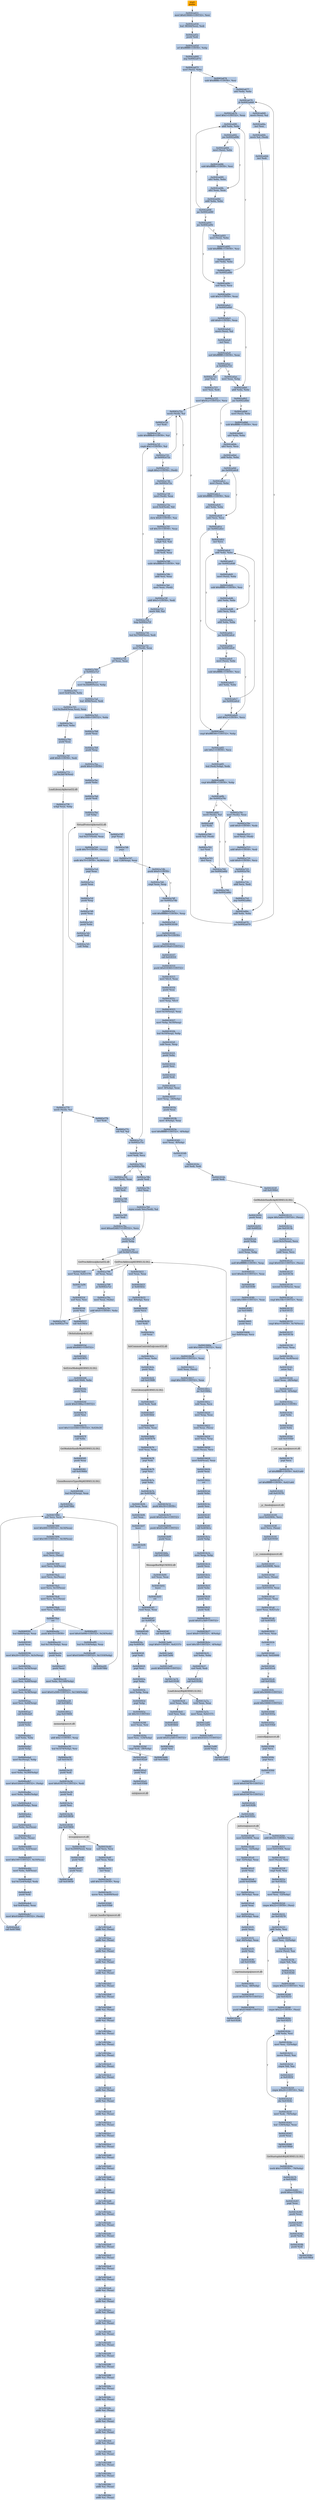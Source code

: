 digraph G {
node[shape=rectangle,style=filled,fillcolor=lightsteelblue,color=lightsteelblue]
bgcolor="transparent"
a0x0042a650pusha_[label="start\npusha ",fillcolor="orange",color="lightgrey"];
a0x0042a651movl_0x419000UINT32_esi[label="0x0042a651\nmovl $0x419000<UINT32>, %esi"];
a0x0042a656leal__98304esi__edi[label="0x0042a656\nleal -98304(%esi), %edi"];
a0x0042a65cpushl_edi[label="0x0042a65c\npushl %edi"];
a0x0042a65dorl_0xffffffffUINT8_ebp[label="0x0042a65d\norl $0xffffffff<UINT8>, %ebp"];
a0x0042a660jmp_0x0042a672[label="0x0042a660\njmp 0x0042a672"];
a0x0042a672movl_esi__ebx[label="0x0042a672\nmovl (%esi), %ebx"];
a0x0042a674subl_0xfffffffcUINT8_esi[label="0x0042a674\nsubl $0xfffffffc<UINT8>, %esi"];
a0x0042a677adcl_ebx_ebx[label="0x0042a677\nadcl %ebx, %ebx"];
a0x0042a679jb_0x0042a668[label="0x0042a679\njb 0x0042a668"];
a0x0042a668movb_esi__al[label="0x0042a668\nmovb (%esi), %al"];
a0x0042a66aincl_esi[label="0x0042a66a\nincl %esi"];
a0x0042a66bmovb_al_edi_[label="0x0042a66b\nmovb %al, (%edi)"];
a0x0042a66dincl_edi[label="0x0042a66d\nincl %edi"];
a0x0042a66eaddl_ebx_ebx[label="0x0042a66e\naddl %ebx, %ebx"];
a0x0042a670jne_0x0042a679[label="0x0042a670\njne 0x0042a679"];
a0x0042a67bmovl_0x1UINT32_eax[label="0x0042a67b\nmovl $0x1<UINT32>, %eax"];
a0x0042a680addl_ebx_ebx[label="0x0042a680\naddl %ebx, %ebx"];
a0x0042a682jne_0x0042a68b[label="0x0042a682\njne 0x0042a68b"];
a0x0042a68badcl_eax_eax[label="0x0042a68b\nadcl %eax, %eax"];
a0x0042a68daddl_ebx_ebx[label="0x0042a68d\naddl %ebx, %ebx"];
a0x0042a68fjae_0x0042a680[label="0x0042a68f\njae 0x0042a680"];
a0x0042a691jne_0x0042a69c[label="0x0042a691\njne 0x0042a69c"];
a0x0042a69cxorl_ecx_ecx[label="0x0042a69c\nxorl %ecx, %ecx"];
a0x0042a69esubl_0x3UINT8_eax[label="0x0042a69e\nsubl $0x3<UINT8>, %eax"];
a0x0042a6a1jb_0x0042a6b0[label="0x0042a6a1\njb 0x0042a6b0"];
a0x0042a6b0addl_ebx_ebx[label="0x0042a6b0\naddl %ebx, %ebx"];
a0x0042a6b2jne_0x0042a6bb[label="0x0042a6b2\njne 0x0042a6bb"];
a0x0042a6bbadcl_ecx_ecx[label="0x0042a6bb\nadcl %ecx, %ecx"];
a0x0042a6bdaddl_ebx_ebx[label="0x0042a6bd\naddl %ebx, %ebx"];
a0x0042a6bfjne_0x0042a6c8[label="0x0042a6bf\njne 0x0042a6c8"];
a0x0042a6c8adcl_ecx_ecx[label="0x0042a6c8\nadcl %ecx, %ecx"];
a0x0042a6cajne_0x0042a6ec[label="0x0042a6ca\njne 0x0042a6ec"];
a0x0042a6eccmpl_0xfffff300UINT32_ebp[label="0x0042a6ec\ncmpl $0xfffff300<UINT32>, %ebp"];
a0x0042a6f2adcl_0x1UINT8_ecx[label="0x0042a6f2\nadcl $0x1<UINT8>, %ecx"];
a0x0042a6f5leal_ediebp__edx[label="0x0042a6f5\nleal (%edi,%ebp), %edx"];
a0x0042a6f8cmpl_0xfffffffcUINT8_ebp[label="0x0042a6f8\ncmpl $0xfffffffc<UINT8>, %ebp"];
a0x0042a6fbjbe_0x0042a70c[label="0x0042a6fb\njbe 0x0042a70c"];
a0x0042a6fdmovb_edx__al[label="0x0042a6fd\nmovb (%edx), %al"];
a0x0042a6ffincl_edx[label="0x0042a6ff\nincl %edx"];
a0x0042a700movb_al_edi_[label="0x0042a700\nmovb %al, (%edi)"];
a0x0042a702incl_edi[label="0x0042a702\nincl %edi"];
a0x0042a703decl_ecx[label="0x0042a703\ndecl %ecx"];
a0x0042a704jne_0x0042a6fd[label="0x0042a704\njne 0x0042a6fd"];
a0x0042a706jmp_0x0042a66e[label="0x0042a706\njmp 0x0042a66e"];
a0x0042a6a3shll_0x8UINT8_eax[label="0x0042a6a3\nshll $0x8<UINT8>, %eax"];
a0x0042a6a6movb_esi__al[label="0x0042a6a6\nmovb (%esi), %al"];
a0x0042a6a8incl_esi[label="0x0042a6a8\nincl %esi"];
a0x0042a6a9xorl_0xffffffffUINT8_eax[label="0x0042a6a9\nxorl $0xffffffff<UINT8>, %eax"];
a0x0042a6acje_0x0042a722[label="0x0042a6ac\nje 0x0042a722"];
a0x0042a6aemovl_eax_ebp[label="0x0042a6ae\nmovl %eax, %ebp"];
a0x0042a70cmovl_edx__eax[label="0x0042a70c\nmovl (%edx), %eax"];
a0x0042a70eaddl_0x4UINT8_edx[label="0x0042a70e\naddl $0x4<UINT8>, %edx"];
a0x0042a711movl_eax_edi_[label="0x0042a711\nmovl %eax, (%edi)"];
a0x0042a713addl_0x4UINT8_edi[label="0x0042a713\naddl $0x4<UINT8>, %edi"];
a0x0042a716subl_0x4UINT8_ecx[label="0x0042a716\nsubl $0x4<UINT8>, %ecx"];
a0x0042a719ja_0x0042a70c[label="0x0042a719\nja 0x0042a70c"];
a0x0042a71baddl_ecx_edi[label="0x0042a71b\naddl %ecx, %edi"];
a0x0042a71djmp_0x0042a66e[label="0x0042a71d\njmp 0x0042a66e"];
a0x0042a684movl_esi__ebx[label="0x0042a684\nmovl (%esi), %ebx"];
a0x0042a686subl_0xfffffffcUINT8_esi[label="0x0042a686\nsubl $0xfffffffc<UINT8>, %esi"];
a0x0042a689adcl_ebx_ebx[label="0x0042a689\nadcl %ebx, %ebx"];
a0x0042a6b4movl_esi__ebx[label="0x0042a6b4\nmovl (%esi), %ebx"];
a0x0042a6b6subl_0xfffffffcUINT8_esi[label="0x0042a6b6\nsubl $0xfffffffc<UINT8>, %esi"];
a0x0042a6b9adcl_ebx_ebx[label="0x0042a6b9\nadcl %ebx, %ebx"];
a0x0042a6ccincl_ecx[label="0x0042a6cc\nincl %ecx"];
a0x0042a6cdaddl_ebx_ebx[label="0x0042a6cd\naddl %ebx, %ebx"];
a0x0042a6cfjne_0x0042a6d8[label="0x0042a6cf\njne 0x0042a6d8"];
a0x0042a6d8adcl_ecx_ecx[label="0x0042a6d8\nadcl %ecx, %ecx"];
a0x0042a6daaddl_ebx_ebx[label="0x0042a6da\naddl %ebx, %ebx"];
a0x0042a6dcjae_0x0042a6cd[label="0x0042a6dc\njae 0x0042a6cd"];
a0x0042a6dejne_0x0042a6e9[label="0x0042a6de\njne 0x0042a6e9"];
a0x0042a6e9addl_0x2UINT8_ecx[label="0x0042a6e9\naddl $0x2<UINT8>, %ecx"];
a0x0042a6c1movl_esi__ebx[label="0x0042a6c1\nmovl (%esi), %ebx"];
a0x0042a6c3subl_0xfffffffcUINT8_esi[label="0x0042a6c3\nsubl $0xfffffffc<UINT8>, %esi"];
a0x0042a6c6adcl_ebx_ebx[label="0x0042a6c6\nadcl %ebx, %ebx"];
a0x0042a693movl_esi__ebx[label="0x0042a693\nmovl (%esi), %ebx"];
a0x0042a695subl_0xfffffffcUINT8_esi[label="0x0042a695\nsubl $0xfffffffc<UINT8>, %esi"];
a0x0042a698adcl_ebx_ebx[label="0x0042a698\nadcl %ebx, %ebx"];
a0x0042a69ajae_0x0042a680[label="0x0042a69a\njae 0x0042a680"];
a0x0042a6d1movl_esi__ebx[label="0x0042a6d1\nmovl (%esi), %ebx"];
a0x0042a6d3subl_0xfffffffcUINT8_esi[label="0x0042a6d3\nsubl $0xfffffffc<UINT8>, %esi"];
a0x0042a6d6adcl_ebx_ebx[label="0x0042a6d6\nadcl %ebx, %ebx"];
a0x0042a6e0movl_esi__ebx[label="0x0042a6e0\nmovl (%esi), %ebx"];
a0x0042a6e2subl_0xfffffffcUINT8_esi[label="0x0042a6e2\nsubl $0xfffffffc<UINT8>, %esi"];
a0x0042a6e5adcl_ebx_ebx[label="0x0042a6e5\nadcl %ebx, %ebx"];
a0x0042a6e7jae_0x0042a6cd[label="0x0042a6e7\njae 0x0042a6cd"];
a0x0042a722popl_esi[label="0x0042a722\npopl %esi"];
a0x0042a723movl_esi_edi[label="0x0042a723\nmovl %esi, %edi"];
a0x0042a725movl_0x9caUINT32_ecx[label="0x0042a725\nmovl $0x9ca<UINT32>, %ecx"];
a0x0042a72amovb_edi__al[label="0x0042a72a\nmovb (%edi), %al"];
a0x0042a72cincl_edi[label="0x0042a72c\nincl %edi"];
a0x0042a72dsubb_0xffffffe8UINT8_al[label="0x0042a72d\nsubb $0xffffffe8<UINT8>, %al"];
a0x0042a72fcmpb_0x1UINT8_al[label="0x0042a72f\ncmpb $0x1<UINT8>, %al"];
a0x0042a731ja_0x0042a72a[label="0x0042a731\nja 0x0042a72a"];
a0x0042a733cmpb_0x2UINT8_edi_[label="0x0042a733\ncmpb $0x2<UINT8>, (%edi)"];
a0x0042a736jne_0x0042a72a[label="0x0042a736\njne 0x0042a72a"];
a0x0042a738movl_edi__eax[label="0x0042a738\nmovl (%edi), %eax"];
a0x0042a73amovb_0x4edi__bl[label="0x0042a73a\nmovb 0x4(%edi), %bl"];
a0x0042a73dshrw_0x8UINT8_ax[label="0x0042a73d\nshrw $0x8<UINT8>, %ax"];
a0x0042a741roll_0x10UINT8_eax[label="0x0042a741\nroll $0x10<UINT8>, %eax"];
a0x0042a744xchgb_al_ah[label="0x0042a744\nxchgb %al, %ah"];
a0x0042a746subl_edi_eax[label="0x0042a746\nsubl %edi, %eax"];
a0x0042a748subb_0xffffffe8UINT8_bl[label="0x0042a748\nsubb $0xffffffe8<UINT8>, %bl"];
a0x0042a74baddl_esi_eax[label="0x0042a74b\naddl %esi, %eax"];
a0x0042a74dmovl_eax_edi_[label="0x0042a74d\nmovl %eax, (%edi)"];
a0x0042a74faddl_0x5UINT8_edi[label="0x0042a74f\naddl $0x5<UINT8>, %edi"];
a0x0042a752movb_bl_al[label="0x0042a752\nmovb %bl, %al"];
a0x0042a754loop_0x0042a72f[label="0x0042a754\nloop 0x0042a72f"];
a0x0042a756leal_0x27000esi__edi[label="0x0042a756\nleal 0x27000(%esi), %edi"];
a0x0042a75cmovl_edi__eax[label="0x0042a75c\nmovl (%edi), %eax"];
a0x0042a75eorl_eax_eax[label="0x0042a75e\norl %eax, %eax"];
a0x0042a760je_0x0042a7a7[label="0x0042a760\nje 0x0042a7a7"];
a0x0042a762movl_0x4edi__ebx[label="0x0042a762\nmovl 0x4(%edi), %ebx"];
a0x0042a765leal_0x2ba64eaxesi__eax[label="0x0042a765\nleal 0x2ba64(%eax,%esi), %eax"];
a0x0042a76caddl_esi_ebx[label="0x0042a76c\naddl %esi, %ebx"];
a0x0042a76epushl_eax[label="0x0042a76e\npushl %eax"];
a0x0042a76faddl_0x8UINT8_edi[label="0x0042a76f\naddl $0x8<UINT8>, %edi"];
a0x0042a772call_0x2bb74esi_[label="0x0042a772\ncall 0x2bb74(%esi)"];
LoadLibraryA_kernel32_dll[label="LoadLibraryA@kernel32.dll",fillcolor="lightgrey",color="lightgrey"];
a0x0042a778xchgl_eax_ebp[label="0x0042a778\nxchgl %eax, %ebp"];
a0x0042a779movb_edi__al[label="0x0042a779\nmovb (%edi), %al"];
a0x0042a77bincl_edi[label="0x0042a77b\nincl %edi"];
a0x0042a77corb_al_al[label="0x0042a77c\norb %al, %al"];
a0x0042a77eje_0x0042a75c[label="0x0042a77e\nje 0x0042a75c"];
a0x0042a780movl_edi_ecx[label="0x0042a780\nmovl %edi, %ecx"];
a0x0042a782jns_0x0042a78b[label="0x0042a782\njns 0x0042a78b"];
a0x0042a78bpushl_edi[label="0x0042a78b\npushl %edi"];
a0x0042a78cdecl_eax[label="0x0042a78c\ndecl %eax"];
a0x0042a78drepnz_scasb_es_edi__al[label="0x0042a78d\nrepnz scasb %es:(%edi), %al"];
a0x0042a78fpushl_ebp[label="0x0042a78f\npushl %ebp"];
a0x0042a790call_0x2bb7cesi_[label="0x0042a790\ncall 0x2bb7c(%esi)"];
GetProcAddress_kernel32_dll[label="GetProcAddress@kernel32.dll",fillcolor="lightgrey",color="lightgrey"];
a0x0042a796orl_eax_eax[label="0x0042a796\norl %eax, %eax"];
a0x0042a798je_0x0042a7a1[label="0x0042a798\nje 0x0042a7a1"];
a0x0042a79amovl_eax_ebx_[label="0x0042a79a\nmovl %eax, (%ebx)"];
a0x0042a79caddl_0x4UINT8_ebx[label="0x0042a79c\naddl $0x4<UINT8>, %ebx"];
a0x0042a79fjmp_0x0042a779[label="0x0042a79f\njmp 0x0042a779"];
GetProcAddress_KERNEL32_DLL[label="GetProcAddress@KERNEL32.DLL",fillcolor="lightgrey",color="lightgrey"];
a0x0042a784movzwl_edi__eax[label="0x0042a784\nmovzwl (%edi), %eax"];
a0x0042a787incl_edi[label="0x0042a787\nincl %edi"];
a0x0042a788pushl_eax[label="0x0042a788\npushl %eax"];
a0x0042a789incl_edi[label="0x0042a789\nincl %edi"];
a0x0042a78amovl_0xaef24857UINT32_ecx[label="0x0042a78a\nmovl $0xaef24857<UINT32>, %ecx"];
a0x0042a7a7movl_0x2bb80esi__ebp[label="0x0042a7a7\nmovl 0x2bb80(%esi), %ebp"];
a0x0042a7adleal__4096esi__edi[label="0x0042a7ad\nleal -4096(%esi), %edi"];
a0x0042a7b3movl_0x1000UINT32_ebx[label="0x0042a7b3\nmovl $0x1000<UINT32>, %ebx"];
a0x0042a7b8pushl_eax[label="0x0042a7b8\npushl %eax"];
a0x0042a7b9pushl_esp[label="0x0042a7b9\npushl %esp"];
a0x0042a7bapushl_0x4UINT8[label="0x0042a7ba\npushl $0x4<UINT8>"];
a0x0042a7bcpushl_ebx[label="0x0042a7bc\npushl %ebx"];
a0x0042a7bdpushl_edi[label="0x0042a7bd\npushl %edi"];
a0x0042a7becall_ebp[label="0x0042a7be\ncall %ebp"];
VirtualProtect_kernel32_dll[label="VirtualProtect@kernel32.dll",fillcolor="lightgrey",color="lightgrey"];
a0x0042a7c0leal_0x217edi__eax[label="0x0042a7c0\nleal 0x217(%edi), %eax"];
a0x0042a7c6andb_0x7fUINT8_eax_[label="0x0042a7c6\nandb $0x7f<UINT8>, (%eax)"];
a0x0042a7c9andb_0x7fUINT8_0x28eax_[label="0x0042a7c9\nandb $0x7f<UINT8>, 0x28(%eax)"];
a0x0042a7cdpopl_eax[label="0x0042a7cd\npopl %eax"];
a0x0042a7cepushl_eax[label="0x0042a7ce\npushl %eax"];
a0x0042a7cfpushl_esp[label="0x0042a7cf\npushl %esp"];
a0x0042a7d0pushl_eax[label="0x0042a7d0\npushl %eax"];
a0x0042a7d1pushl_ebx[label="0x0042a7d1\npushl %ebx"];
a0x0042a7d2pushl_edi[label="0x0042a7d2\npushl %edi"];
a0x0042a7d3call_ebp[label="0x0042a7d3\ncall %ebp"];
a0x0042a7d5popl_eax[label="0x0042a7d5\npopl %eax"];
a0x0042a7d6popa_[label="0x0042a7d6\npopa "];
a0x0042a7d7leal__128esp__eax[label="0x0042a7d7\nleal -128(%esp), %eax"];
a0x0042a7dbpushl_0x0UINT8[label="0x0042a7db\npushl $0x0<UINT8>"];
a0x0042a7ddcmpl_eax_esp[label="0x0042a7dd\ncmpl %eax, %esp"];
a0x0042a7dfjne_0x0042a7db[label="0x0042a7df\njne 0x0042a7db"];
a0x0042a7e1subl_0xffffff80UINT8_esp[label="0x0042a7e1\nsubl $0xffffff80<UINT8>, %esp"];
a0x0042a7e4jmp_0x00418100[label="0x0042a7e4\njmp 0x00418100"];
a0x00418100pushl_0x70UINT8[label="0x00418100\npushl $0x70<UINT8>"];
a0x00418102pushl_0x4194a0UINT32[label="0x00418102\npushl $0x4194a0<UINT32>"];
a0x00418107call_0x418310[label="0x00418107\ncall 0x418310"];
a0x00418310pushl_0x418360UINT32[label="0x00418310\npushl $0x418360<UINT32>"];
a0x00418315movl_fs_0_eax[label="0x00418315\nmovl %fs:0, %eax"];
a0x0041831bpushl_eax[label="0x0041831b\npushl %eax"];
a0x0041831cmovl_esp_fs_0[label="0x0041831c\nmovl %esp, %fs:0"];
a0x00418323movl_0x10esp__eax[label="0x00418323\nmovl 0x10(%esp), %eax"];
a0x00418327movl_ebp_0x10esp_[label="0x00418327\nmovl %ebp, 0x10(%esp)"];
a0x0041832bleal_0x10esp__ebp[label="0x0041832b\nleal 0x10(%esp), %ebp"];
a0x0041832fsubl_eax_esp[label="0x0041832f\nsubl %eax, %esp"];
a0x00418331pushl_ebx[label="0x00418331\npushl %ebx"];
a0x00418332pushl_esi[label="0x00418332\npushl %esi"];
a0x00418333pushl_edi[label="0x00418333\npushl %edi"];
a0x00418334movl__8ebp__eax[label="0x00418334\nmovl -8(%ebp), %eax"];
a0x00418337movl_esp__24ebp_[label="0x00418337\nmovl %esp, -24(%ebp)"];
a0x0041833apushl_eax[label="0x0041833a\npushl %eax"];
a0x0041833bmovl__4ebp__eax[label="0x0041833b\nmovl -4(%ebp), %eax"];
a0x0041833emovl_0xffffffffUINT32__4ebp_[label="0x0041833e\nmovl $0xffffffff<UINT32>, -4(%ebp)"];
a0x00418345movl_eax__8ebp_[label="0x00418345\nmovl %eax, -8(%ebp)"];
a0x00418348ret[label="0x00418348\nret"];
a0x0041810cxorl_edi_edi[label="0x0041810c\nxorl %edi, %edi"];
a0x0041810epushl_edi[label="0x0041810e\npushl %edi"];
a0x0041810fcall_0x4190b4[label="0x0041810f\ncall 0x4190b4"];
GetModuleHandleA_KERNEL32_DLL[label="GetModuleHandleA@KERNEL32.DLL",fillcolor="lightgrey",color="lightgrey"];
a0x00418115cmpw_0x5a4dUINT16_eax_[label="0x00418115\ncmpw $0x5a4d<UINT16>, (%eax)"];
a0x0041811ajne_0x41813b[label="0x0041811a\njne 0x41813b"];
a0x0041811cmovl_0x3ceax__ecx[label="0x0041811c\nmovl 0x3c(%eax), %ecx"];
a0x0041811faddl_eax_ecx[label="0x0041811f\naddl %eax, %ecx"];
a0x00418121cmpl_0x4550UINT32_ecx_[label="0x00418121\ncmpl $0x4550<UINT32>, (%ecx)"];
a0x00418127jne_0x41813b[label="0x00418127\njne 0x41813b"];
a0x00418129movzwl_0x18ecx__eax[label="0x00418129\nmovzwl 0x18(%ecx), %eax"];
a0x0041812dcmpl_0x10bUINT32_eax[label="0x0041812d\ncmpl $0x10b<UINT32>, %eax"];
a0x00418132je_0x418153[label="0x00418132\nje 0x418153"];
a0x00418153cmpl_0xeUINT8_0x74ecx_[label="0x00418153\ncmpl $0xe<UINT8>, 0x74(%ecx)"];
a0x00418157jbe_0x41813b[label="0x00418157\njbe 0x41813b"];
a0x00418159xorl_eax_eax[label="0x00418159\nxorl %eax, %eax"];
a0x0041815bcmpl_edi_0xe8ecx_[label="0x0041815b\ncmpl %edi, 0xe8(%ecx)"];
a0x00418161setne_al[label="0x00418161\nsetne %al"];
a0x00418164movl_eax__28ebp_[label="0x00418164\nmovl %eax, -28(%ebp)"];
a0x00418167movl_edi__4ebp_[label="0x00418167\nmovl %edi, -4(%ebp)"];
a0x0041816apushl_0x2UINT8[label="0x0041816a\npushl $0x2<UINT8>"];
a0x0041816cpopl_ebx[label="0x0041816c\npopl %ebx"];
a0x0041816dpushl_ebx[label="0x0041816d\npushl %ebx"];
a0x0041816ecall_0x4193b0[label="0x0041816e\ncall 0x4193b0"];
a__set_app_type_msvcrt_dll[label="__set_app_type@msvcrt.dll",fillcolor="lightgrey",color="lightgrey"];
a0x00418174popl_ecx[label="0x00418174\npopl %ecx"];
a0x00418175orl_0xffffffffUINT8_0x421a60[label="0x00418175\norl $0xffffffff<UINT8>, 0x421a60"];
a0x0041817corl_0xffffffffUINT8_0x421a64[label="0x0041817c\norl $0xffffffff<UINT8>, 0x421a64"];
a0x00418183call_0x419378[label="0x00418183\ncall 0x419378"];
a__p__fmode_msvcrt_dll[label="__p__fmode@msvcrt.dll",fillcolor="lightgrey",color="lightgrey"];
a0x00418189movl_0x42069c_ecx[label="0x00418189\nmovl 0x42069c, %ecx"];
a0x0041818fmovl_ecx_eax_[label="0x0041818f\nmovl %ecx, (%eax)"];
a0x00418191call_0x419350[label="0x00418191\ncall 0x419350"];
a__p__commode_msvcrt_dll[label="__p__commode@msvcrt.dll",fillcolor="lightgrey",color="lightgrey"];
a0x00418197movl_0x420698_ecx[label="0x00418197\nmovl 0x420698, %ecx"];
a0x0041819dmovl_ecx_eax_[label="0x0041819d\nmovl %ecx, (%eax)"];
a0x0041819fmovl_0x419354_eax[label="0x0041819f\nmovl 0x419354, %eax"];
a0x004181a4movl_eax__eax[label="0x004181a4\nmovl (%eax), %eax"];
a0x004181a6movl_eax_0x421a5c[label="0x004181a6\nmovl %eax, 0x421a5c"];
a0x004181abcall_0x403932[label="0x004181ab\ncall 0x403932"];
a0x00403932xorl_eax_eax[label="0x00403932\nxorl %eax, %eax"];
a0x00403934ret[label="0x00403934\nret"];
a0x004181b0cmpl_edi_0x420000[label="0x004181b0\ncmpl %edi, 0x420000"];
a0x004181b6jne_0x4181c4[label="0x004181b6\njne 0x4181c4"];
a0x004181c4call_0x4182fc[label="0x004181c4\ncall 0x4182fc"];
a0x004182fcpushl_0x30000UINT32[label="0x004182fc\npushl $0x30000<UINT32>"];
a0x00418301pushl_0x10000UINT32[label="0x00418301\npushl $0x10000<UINT32>"];
a0x00418306call_0x41835a[label="0x00418306\ncall 0x41835a"];
a0x0041835ajmp_0x4193b4[label="0x0041835a\njmp 0x4193b4"];
a_controlfp_msvcrt_dll[label="_controlfp@msvcrt.dll",fillcolor="lightgrey",color="lightgrey"];
a0x0041830bpopl_ecx[label="0x0041830b\npopl %ecx"];
a0x0041830cpopl_ecx[label="0x0041830c\npopl %ecx"];
a0x0041830dret[label="0x0041830d\nret"];
a0x004181c9pushl_0x419478UINT32[label="0x004181c9\npushl $0x419478<UINT32>"];
a0x004181cepushl_0x419474UINT32[label="0x004181ce\npushl $0x419474<UINT32>"];
a0x004181d3call_0x4182f6[label="0x004181d3\ncall 0x4182f6"];
a0x004182f6jmp_0x41935c[label="0x004182f6\njmp 0x41935c"];
a_initterm_msvcrt_dll[label="_initterm@msvcrt.dll",fillcolor="lightgrey",color="lightgrey"];
a0x004181d8movl_0x420694_eax[label="0x004181d8\nmovl 0x420694, %eax"];
a0x004181ddmovl_eax__32ebp_[label="0x004181dd\nmovl %eax, -32(%ebp)"];
a0x004181e0leal__32ebp__eax[label="0x004181e0\nleal -32(%ebp), %eax"];
a0x004181e3pushl_eax[label="0x004181e3\npushl %eax"];
a0x004181e4pushl_0x420690[label="0x004181e4\npushl 0x420690"];
a0x004181ealeal__36ebp__eax[label="0x004181ea\nleal -36(%ebp), %eax"];
a0x004181edpushl_eax[label="0x004181ed\npushl %eax"];
a0x004181eeleal__40ebp__eax[label="0x004181ee\nleal -40(%ebp), %eax"];
a0x004181f1pushl_eax[label="0x004181f1\npushl %eax"];
a0x004181f2leal__44ebp__eax[label="0x004181f2\nleal -44(%ebp), %eax"];
a0x004181f5pushl_eax[label="0x004181f5\npushl %eax"];
a0x004181f6call_0x419360[label="0x004181f6\ncall 0x419360"];
a__wgetmainargs_msvcrt_dll[label="__wgetmainargs@msvcrt.dll",fillcolor="lightgrey",color="lightgrey"];
a0x004181fcmovl_eax__48ebp_[label="0x004181fc\nmovl %eax, -48(%ebp)"];
a0x004181ffpushl_0x419470UINT32[label="0x004181ff\npushl $0x419470<UINT32>"];
a0x00418204pushl_0x419448UINT32[label="0x00418204\npushl $0x419448<UINT32>"];
a0x00418209call_0x4182f6[label="0x00418209\ncall 0x4182f6"];
a0x0041820eaddl_0x24UINT8_esp[label="0x0041820e\naddl $0x24<UINT8>, %esp"];
a0x00418211movl_0x419364_eax[label="0x00418211\nmovl 0x419364, %eax"];
a0x00418216movl_eax__esi[label="0x00418216\nmovl (%eax), %esi"];
a0x00418218cmpl_edi_esi[label="0x00418218\ncmpl %edi, %esi"];
a0x0041821ajne_0x41822a[label="0x0041821a\njne 0x41822a"];
a0x0041822amovl_esi__52ebp_[label="0x0041822a\nmovl %esi, -52(%ebp)"];
a0x0041822dcmpw_0x22UINT8_esi_[label="0x0041822d\ncmpw $0x22<UINT8>, (%esi)"];
a0x00418231jne_0x418278[label="0x00418231\njne 0x418278"];
a0x00418233addl_ebx_esi[label="0x00418233\naddl %ebx, %esi"];
a0x00418235movl_esi__52ebp_[label="0x00418235\nmovl %esi, -52(%ebp)"];
a0x00418238movw_esi__ax[label="0x00418238\nmovw (%esi), %ax"];
a0x0041823bcmpw_di_ax[label="0x0041823b\ncmpw %di, %ax"];
a0x0041823eje_0x418246[label="0x0041823e\nje 0x418246"];
a0x00418240cmpw_0x22UINT16_ax[label="0x00418240\ncmpw $0x22<UINT16>, %ax"];
a0x00418244jne_0x418233[label="0x00418244\njne 0x418233"];
a0x00418246cmpw_0x22UINT8_esi_[label="0x00418246\ncmpw $0x22<UINT8>, (%esi)"];
a0x0041824ajne_0x418251[label="0x0041824a\njne 0x418251"];
a0x0041824caddl_ebx_esi[label="0x0041824c\naddl %ebx, %esi"];
a0x0041824emovl_esi__52ebp_[label="0x0041824e\nmovl %esi, -52(%ebp)"];
a0x00418251movw_esi__ax[label="0x00418251\nmovw (%esi), %ax"];
a0x00418254cmpw_di_ax[label="0x00418254\ncmpw %di, %ax"];
a0x00418257je_0x41825f[label="0x00418257\nje 0x41825f"];
a0x00418259cmpw_0x20UINT16_ax[label="0x00418259\ncmpw $0x20<UINT16>, %ax"];
a0x0041825djbe_0x41824c[label="0x0041825d\njbe 0x41824c"];
a0x0041825fmovl_edi__76ebp_[label="0x0041825f\nmovl %edi, -76(%ebp)"];
a0x00418262leal__120ebp__eax[label="0x00418262\nleal -120(%ebp), %eax"];
a0x00418265pushl_eax[label="0x00418265\npushl %eax"];
a0x00418266call_0x4190b8[label="0x00418266\ncall 0x4190b8"];
GetStartupInfoW_KERNEL32_DLL[label="GetStartupInfoW@KERNEL32.DLL",fillcolor="lightgrey",color="lightgrey"];
a0x0041826ctestb_0x1UINT8__76ebp_[label="0x0041826c\ntestb $0x1<UINT8>, -76(%ebp)"];
a0x00418270je_0x418285[label="0x00418270\nje 0x418285"];
a0x00418285pushl_0xaUINT8[label="0x00418285\npushl $0xa<UINT8>"];
a0x00418287popl_eax[label="0x00418287\npopl %eax"];
a0x00418288pushl_eax[label="0x00418288\npushl %eax"];
a0x00418289pushl_esi[label="0x00418289\npushl %esi"];
a0x0041828apushl_edi[label="0x0041828a\npushl %edi"];
a0x0041828bpushl_edi[label="0x0041828b\npushl %edi"];
a0x0041828ccall_0x4190b4[label="0x0041828c\ncall 0x4190b4"];
a0x00418292pushl_eax[label="0x00418292\npushl %eax"];
a0x00418293call_0x40f22d[label="0x00418293\ncall 0x40f22d"];
a0x0040f22dpushl_ebp[label="0x0040f22d\npushl %ebp"];
a0x0040f22emovl_esp_ebp[label="0x0040f22e\nmovl %esp, %ebp"];
a0x0040f230andl_0xfffffff8UINT8_esp[label="0x0040f230\nandl $0xfffffff8<UINT8>, %esp"];
a0x0040f233movl_0xdec4UINT32_eax[label="0x0040f233\nmovl $0xdec4<UINT32>, %eax"];
a0x0040f238call_0x4183f0[label="0x0040f238\ncall 0x4183f0"];
a0x004183f0cmpl_0x1000UINT32_eax[label="0x004183f0\ncmpl $0x1000<UINT32>, %eax"];
a0x004183f5jae_0x418405[label="0x004183f5\njae 0x418405"];
a0x00418405pushl_ecx[label="0x00418405\npushl %ecx"];
a0x00418406leal_0x8esp__ecx[label="0x00418406\nleal 0x8(%esp), %ecx"];
a0x0041840asubl_0x1000UINT32_ecx[label="0x0041840a\nsubl $0x1000<UINT32>, %ecx"];
a0x00418410subl_0x1000UINT32_eax[label="0x00418410\nsubl $0x1000<UINT32>, %eax"];
a0x00418415testl_eax_ecx_[label="0x00418415\ntestl %eax, (%ecx)"];
a0x00418417cmpl_0x1000UINT32_eax[label="0x00418417\ncmpl $0x1000<UINT32>, %eax"];
a0x0041841cjae_0x41840a[label="0x0041841c\njae 0x41840a"];
a0x0041841esubl_eax_ecx[label="0x0041841e\nsubl %eax, %ecx"];
a0x00418420movl_esp_eax[label="0x00418420\nmovl %esp, %eax"];
a0x00418422testl_eax_ecx_[label="0x00418422\ntestl %eax, (%ecx)"];
a0x00418424movl_ecx_esp[label="0x00418424\nmovl %ecx, %esp"];
a0x00418426movl_eax__ecx[label="0x00418426\nmovl (%eax), %ecx"];
a0x00418428movl_0x4eax__eax[label="0x00418428\nmovl 0x4(%eax), %eax"];
a0x0041842bpushl_eax[label="0x0041842b\npushl %eax"];
a0x0041842cret[label="0x0041842c\nret"];
a0x0040f23dpushl_ebx[label="0x0040f23d\npushl %ebx"];
a0x0040f23epushl_esi[label="0x0040f23e\npushl %esi"];
a0x0040f23fpushl_edi[label="0x0040f23f\npushl %edi"];
a0x0040f240call_0x403b1a[label="0x0040f240\ncall 0x403b1a"];
a0x00403b1apushl_ebp[label="0x00403b1a\npushl %ebp"];
a0x00403b1bmovl_esp_ebp[label="0x00403b1b\nmovl %esp, %ebp"];
a0x00403b1dpushl_ecx[label="0x00403b1d\npushl %ecx"];
a0x00403b1epushl_ecx[label="0x00403b1e\npushl %ecx"];
a0x00403b1fpushl_ebx[label="0x00403b1f\npushl %ebx"];
a0x00403b20pushl_esi[label="0x00403b20\npushl %esi"];
a0x00403b21pushl_edi[label="0x00403b21\npushl %edi"];
a0x00403b22pushl_0x41a3b8UINT32[label="0x00403b22\npushl $0x41a3b8<UINT32>"];
a0x00403b27movl_0x8UINT32__8ebp_[label="0x00403b27\nmovl $0x8<UINT32>, -8(%ebp)"];
a0x00403b2emovl_0x1ffUINT32__4ebp_[label="0x00403b2e\nmovl $0x1ff<UINT32>, -4(%ebp)"];
a0x00403b35xorl_ebx_ebx[label="0x00403b35\nxorl %ebx, %ebx"];
a0x00403b37xorl_edi_edi[label="0x00403b37\nxorl %edi, %edi"];
a0x00403b39call_0x419100[label="0x00403b39\ncall 0x419100"];
LoadLibraryW_KERNEL32_DLL[label="LoadLibraryW@KERNEL32.DLL",fillcolor="lightgrey",color="lightgrey"];
a0x00403b3fmovl_eax_esi[label="0x00403b3f\nmovl %eax, %esi"];
a0x00403b41testl_esi_esi[label="0x00403b41\ntestl %esi, %esi"];
a0x00403b43je_0x403b6d[label="0x00403b43\nje 0x403b6d"];
a0x00403b45pushl_0x41a3d4UINT32[label="0x00403b45\npushl $0x41a3d4<UINT32>"];
a0x00403b4apushl_esi[label="0x00403b4a\npushl %esi"];
a0x00403b4bcall_0x4190dc[label="0x00403b4b\ncall 0x4190dc"];
a0x00403b51testl_eax_eax[label="0x00403b51\ntestl %eax, %eax"];
a0x00403b53je_0x403b5e[label="0x00403b53\nje 0x403b5e"];
a0x00403b55leal__8ebp__ecx[label="0x00403b55\nleal -8(%ebp), %ecx"];
a0x00403b58pushl_ecx[label="0x00403b58\npushl %ecx"];
a0x00403b59incl_edi[label="0x00403b59\nincl %edi"];
a0x00403b5acall_eax[label="0x00403b5a\ncall %eax"];
InitCommonControlsEx_comctl32_dll[label="InitCommonControlsEx@comctl32.dll",fillcolor="lightgrey",color="lightgrey"];
a0x00403b5cmovl_eax_ebx[label="0x00403b5c\nmovl %eax, %ebx"];
a0x00403b5epushl_esi[label="0x00403b5e\npushl %esi"];
a0x00403b5fcall_0x4190f8[label="0x00403b5f\ncall 0x4190f8"];
FreeLibrary_KERNEL32_DLL[label="FreeLibrary@KERNEL32.DLL",fillcolor="lightgrey",color="lightgrey"];
a0x00403b65testl_edi_edi[label="0x00403b65\ntestl %edi, %edi"];
a0x00403b67je_0x403b6d[label="0x00403b67\nje 0x403b6d"];
a0x00403b69movl_ebx_eax[label="0x00403b69\nmovl %ebx, %eax"];
a0x00403b6bjmp_0x403b76[label="0x00403b6b\njmp 0x403b76"];
a0x00403b76testl_eax_eax[label="0x00403b76\ntestl %eax, %eax"];
a0x00403b78popl_edi[label="0x00403b78\npopl %edi"];
a0x00403b79popl_esi[label="0x00403b79\npopl %esi"];
a0x00403b7apopl_ebx[label="0x00403b7a\npopl %ebx"];
a0x00403b7bjne_0x403b94[label="0x00403b7b\njne 0x403b94"];
a0x00403b7dpushl_0x30UINT8[label="0x00403b7d\npushl $0x30<UINT8>"];
a0x00403b94xorl_eax_eax[label="0x00403b94\nxorl %eax, %eax"];
a0x00403b96incl_eax[label="0x00403b96\nincl %eax"];
a0x00403b97leave_[label="0x00403b97\nleave "];
a0x00403b98ret[label="0x00403b98\nret"];
a0x0040f245testl_eax_eax[label="0x0040f245\ntestl %eax, %eax"];
a0x0040f247jne_0x40f24f[label="0x0040f247\njne 0x40f24f"];
a0x0040f24fcall_0x413a66[label="0x0040f24f\ncall 0x413a66"];
a0x00413a66cmpl_0x0UINT8_0x42157c[label="0x00413a66\ncmpl $0x0<UINT8>, 0x42157c"];
a0x00413a6djne_0x413a94[label="0x00413a6d\njne 0x413a94"];
a0x00413a6fpushl_0x41b504UINT32[label="0x00413a6f\npushl $0x41b504<UINT32>"];
a0x00413a74call_0x419100[label="0x00413a74\ncall 0x419100"];
a0x00413a7atestl_eax_eax[label="0x00413a7a\ntestl %eax, %eax"];
a0x00413a7cmovl_eax_0x42157c[label="0x00413a7c\nmovl %eax, 0x42157c"];
a0x00413a81je_0x413a94[label="0x00413a81\nje 0x413a94"];
a0x00413a83pushl_0x41b51cUINT32[label="0x00413a83\npushl $0x41b51c<UINT32>"];
a0x00413a88pushl_eax[label="0x00413a88\npushl %eax"];
a0x00413a89call_0x4190dc[label="0x00413a89\ncall 0x4190dc"];
a0x00413a8fmovl_eax_0x421578[label="0x00413a8f\nmovl %eax, 0x421578"];
a0x00413a94ret[label="0x00413a94\nret"];
a0x0040f254xorl_esi_esi[label="0x0040f254\nxorl %esi, %esi"];
a0x0040f256pushl_esi[label="0x0040f256\npushl %esi"];
a0x0040f257call_0x41943c[label="0x0040f257\ncall 0x41943c"];
OleInitialize_ole32_dll[label="OleInitialize@ole32.dll",fillcolor="lightgrey",color="lightgrey"];
a0x0040f25dpushl_0x8001UINT32[label="0x0040f25d\npushl $0x8001<UINT32>"];
a0x0040f262call_0x41907c[label="0x0040f262\ncall 0x41907c"];
SetErrorMode_KERNEL32_DLL[label="SetErrorMode@KERNEL32.DLL",fillcolor="lightgrey",color="lightgrey"];
a0x0040f268movl_0x4190d4_ebx[label="0x0040f268\nmovl 0x4190d4, %ebx"];
a0x0040f26epushl_esi[label="0x0040f26e\npushl %esi"];
a0x0040f26fpushl_0x41086aUINT32[label="0x0040f26f\npushl $0x41086a<UINT32>"];
a0x0040f274pushl_esi[label="0x0040f274\npushl %esi"];
a0x0040f275movl_0x11223344UINT32_0x420e20[label="0x0040f275\nmovl $0x11223344<UINT32>, 0x420e20"];
a0x0040f27fcall_ebx[label="0x0040f27f\ncall %ebx"];
GetModuleHandleW_KERNEL32_DLL[label="GetModuleHandleW@KERNEL32.DLL",fillcolor="lightgrey",color="lightgrey"];
a0x0040f281pushl_eax[label="0x0040f281\npushl %eax"];
a0x0040f282call_0x419064[label="0x0040f282\ncall 0x419064"];
EnumResourceTypesW_KERNEL32_DLL[label="EnumResourceTypesW@KERNEL32.DLL",fillcolor="lightgrey",color="lightgrey"];
a0x0040f288leal_0x10esp__eax[label="0x0040f288\nleal 0x10(%esp), %eax"];
a0x0040f28ccall_0x40788d[label="0x0040f28c\ncall 0x40788d"];
a0x0040788dxorl_ecx_ecx[label="0x0040788d\nxorl %ecx, %ecx"];
a0x0040788fmovl_0x400UINT32_0x14eax_[label="0x0040788f\nmovl $0x400<UINT32>, 0x14(%eax)"];
a0x00407896movl_0x100UINT32_0x18eax_[label="0x00407896\nmovl $0x100<UINT32>, 0x18(%eax)"];
a0x0040789dmovl_ecx_eax_[label="0x0040789d\nmovl %ecx, (%eax)"];
a0x0040789fmovl_ecx_0x4eax_[label="0x0040789f\nmovl %ecx, 0x4(%eax)"];
a0x004078a2movl_ecx_0xceax_[label="0x004078a2\nmovl %ecx, 0xc(%eax)"];
a0x004078a5movl_ecx_0x10eax_[label="0x004078a5\nmovl %ecx, 0x10(%eax)"];
a0x004078a8movl_ecx_0x1ceax_[label="0x004078a8\nmovl %ecx, 0x1c(%eax)"];
a0x004078abmovl_ecx_0x8eax_[label="0x004078ab\nmovl %ecx, 0x8(%eax)"];
a0x004078aeret[label="0x004078ae\nret"];
a0x0040f291leal_0x60esp__eax[label="0x0040f291\nleal 0x60(%esp), %eax"];
a0x0040f295pushl_eax[label="0x0040f295\npushl %eax"];
a0x0040f296movl_0x20UINT32_0x3cesp_[label="0x0040f296\nmovl $0x20<UINT32>, 0x3c(%esp)"];
a0x0040f29emovl_esi_0x34esp_[label="0x0040f29e\nmovl %esi, 0x34(%esp)"];
a0x0040f2a2movl_esi_0x40esp_[label="0x0040f2a2\nmovl %esi, 0x40(%esp)"];
a0x0040f2a6movl_esi_0x38esp_[label="0x0040f2a6\nmovl %esi, 0x38(%esp)"];
a0x0040f2aamovl_esi_0x44esp_[label="0x0040f2aa\nmovl %esi, 0x44(%esp)"];
a0x0040f2aecall_0x40eda9[label="0x0040f2ae\ncall 0x40eda9"];
a0x0040eda9pushl_ebx[label="0x0040eda9\npushl %ebx"];
a0x0040edaaxorl_ebx_ebx[label="0x0040edaa\nxorl %ebx, %ebx"];
a0x0040edacpushl_ebp[label="0x0040edac\npushl %ebp"];
a0x0040edadmovl_0xcesp__ebp[label="0x0040edad\nmovl 0xc(%esp), %ebp"];
a0x0040edb1movl_ebx_0x240ebp_[label="0x0040edb1\nmovl %ebx, 0x240(%ebp)"];
a0x0040edb7movl_0x41b0e0UINT32_ebp_[label="0x0040edb7\nmovl $0x41b0e0<UINT32>, (%ebp)"];
a0x0040edbemovl_ebx_0x68cebp_[label="0x0040edbe\nmovl %ebx, 0x68c(%ebp)"];
a0x0040edc4leal_0x6a8ebp__eax[label="0x0040edc4\nleal 0x6a8(%ebp), %eax"];
a0x0040edcapushl_esi[label="0x0040edca\npushl %esi"];
a0x0040edcbmovl_ebx_0xceax_[label="0x0040edcb\nmovl %ebx, 0xc(%eax)"];
a0x0040edcemovl_ebx_eax_[label="0x0040edce\nmovl %ebx, (%eax)"];
a0x0040edd0movl_ebx_0x4eax_[label="0x0040edd0\nmovl %ebx, 0x4(%eax)"];
a0x0040edd3movl_0x100UINT32_0x10eax_[label="0x0040edd3\nmovl $0x100<UINT32>, 0x10(%eax)"];
a0x0040eddamovl_ebx_0x8eax_[label="0x0040edda\nmovl %ebx, 0x8(%eax)"];
a0x0040edddleal_0x12e4ebp__edx[label="0x0040eddd\nleal 0x12e4(%ebp), %edx"];
a0x0040ede3pushl_edi[label="0x0040ede3\npushl %edi"];
a0x0040ede4leal_0x4edx__eax[label="0x0040ede4\nleal 0x4(%edx), %eax"];
a0x0040ede7movl_0x41b0b0UINT32_edx_[label="0x0040ede7\nmovl $0x41b0b0<UINT32>, (%edx)"];
a0x0040ededcall_0x40788d[label="0x0040eded\ncall 0x40788d"];
a0x0040edf2movl_0x41b094UINT32_0x24edx_[label="0x0040edf2\nmovl $0x41b094<UINT32>, 0x24(%edx)"];
a0x0040edf9leal_0x1318ebp__eax[label="0x0040edf9\nleal 0x1318(%ebp), %eax"];
a0x0040edffmovl_0x41b080UINT32_0x1310ebp_[label="0x0040edff\nmovl $0x41b080<UINT32>, 0x1310(%ebp)"];
a0x0040ee09call_0x40788d[label="0x0040ee09\ncall 0x40788d"];
a0x0040ee0epushl_0x10UINT8[label="0x0040ee0e\npushl $0x10<UINT8>"];
a0x0040ee10leal_0x134cebp__eax[label="0x0040ee10\nleal 0x134c(%ebp), %eax"];
a0x0040ee16pushl_ebx[label="0x0040ee16\npushl %ebx"];
a0x0040ee17pushl_eax[label="0x0040ee17\npushl %eax"];
a0x0040ee18movl_ebx_0x1348ebp_[label="0x0040ee18\nmovl %ebx, 0x1348(%ebp)"];
a0x0040ee1emovl_0x41a508UINT32_0x1340ebp_[label="0x0040ee1e\nmovl $0x41a508<UINT32>, 0x1340(%ebp)"];
a0x0040ee28call_0x41801a[label="0x0040ee28\ncall 0x41801a"];
a0x0041801ajmp_0x419404[label="0x0041801a\njmp 0x419404"];
memset_msvcrt_dll[label="memset@msvcrt.dll",fillcolor="lightgrey",color="lightgrey"];
a0x0040ee2daddl_0xcUINT8_esp[label="0x0040ee2d\naddl $0xc<UINT8>, %esp"];
a0x0040ee30leal_0x1d74ebp__esi[label="0x0040ee30\nleal 0x1d74(%ebp), %esi"];
a0x0040ee36call_0x410e33[label="0x0040ee36\ncall 0x410e33"];
a0x00410e33pushl_edi[label="0x00410e33\npushl %edi"];
a0x00410e34movl_0x419574UINT32_edi[label="0x00410e34\nmovl $0x419574<UINT32>, %edi"];
a0x00410e39pushl_edi[label="0x00410e39\npushl %edi"];
a0x00410e3apushl_esi[label="0x00410e3a\npushl %esi"];
a0x00410e3bcall_0x418058[label="0x00410e3b\ncall 0x418058"];
a0x00418058jmp_0x419400[label="0x00418058\njmp 0x419400"];
wcscpy_msvcrt_dll[label="wcscpy@msvcrt.dll",fillcolor="lightgrey",color="lightgrey"];
a0x00410e40leal_0x2000esi__eax[label="0x00410e40\nleal 0x2000(%esi), %eax"];
a0x00410e46pushl_edi[label="0x00410e46\npushl %edi"];
a0x00410e47pushl_eax[label="0x00410e47\npushl %eax"];
a0x00410e48call_0x418058[label="0x00410e48\ncall 0x418058"];
a0x00410e4dxorl_ecx_ecx[label="0x00410e4d\nxorl %ecx, %ecx"];
a0x00410e4fxorl_eax_eax[label="0x00410e4f\nxorl %eax, %eax"];
a0x00410e51incl_eax[label="0x00410e51\nincl %eax"];
a0x00410e52addl_0x10UINT8_esp[label="0x00410e52\naddl $0x10<UINT8>, %esp"];
a0x00410e55movw_cx_0x4000esi_[label="0x00410e55\nmovw %cx, 0x4000(%esi)"];
a0x00418360jmp_0x4193b8[label="0x00418360\njmp 0x4193b8"];
a_except_handler3_msvcrt_dll[label="_except_handler3@msvcrt.dll",fillcolor="lightgrey",color="lightgrey"];
a0x7c9032a8addb_al_eax_[label="0x7c9032a8\naddb %al, (%eax)"];
a0x7c9032aaaddb_al_eax_[label="0x7c9032aa\naddb %al, (%eax)"];
a0x7c9032acaddb_al_eax_[label="0x7c9032ac\naddb %al, (%eax)"];
a0x7c9032aeaddb_al_eax_[label="0x7c9032ae\naddb %al, (%eax)"];
a0x7c9032b0addb_al_eax_[label="0x7c9032b0\naddb %al, (%eax)"];
a0x7c9032b2addb_al_eax_[label="0x7c9032b2\naddb %al, (%eax)"];
a0x7c9032b4addb_al_eax_[label="0x7c9032b4\naddb %al, (%eax)"];
a0x7c9032b6addb_al_eax_[label="0x7c9032b6\naddb %al, (%eax)"];
a0x7c9032b8addb_al_eax_[label="0x7c9032b8\naddb %al, (%eax)"];
a0x7c9032baaddb_al_eax_[label="0x7c9032ba\naddb %al, (%eax)"];
a0x7c9032bcaddb_al_eax_[label="0x7c9032bc\naddb %al, (%eax)"];
a0x7c9032beaddb_al_eax_[label="0x7c9032be\naddb %al, (%eax)"];
a0x7c9032c0addb_al_eax_[label="0x7c9032c0\naddb %al, (%eax)"];
a0x7c9032c2addb_al_eax_[label="0x7c9032c2\naddb %al, (%eax)"];
a0x7c9032c4addb_al_eax_[label="0x7c9032c4\naddb %al, (%eax)"];
a0x7c9032c6addb_al_eax_[label="0x7c9032c6\naddb %al, (%eax)"];
a0x7c9032c8addb_al_eax_[label="0x7c9032c8\naddb %al, (%eax)"];
a0x7c9032caaddb_al_eax_[label="0x7c9032ca\naddb %al, (%eax)"];
a0x7c9032ccaddb_al_eax_[label="0x7c9032cc\naddb %al, (%eax)"];
a0x7c9032ceaddb_al_eax_[label="0x7c9032ce\naddb %al, (%eax)"];
a0x7c9032d0addb_al_eax_[label="0x7c9032d0\naddb %al, (%eax)"];
a0x7c9032d2addb_al_eax_[label="0x7c9032d2\naddb %al, (%eax)"];
a0x7c9032d4addb_al_eax_[label="0x7c9032d4\naddb %al, (%eax)"];
a0x7c9032d6addb_al_eax_[label="0x7c9032d6\naddb %al, (%eax)"];
a0x7c9032d8addb_al_eax_[label="0x7c9032d8\naddb %al, (%eax)"];
a0x7c9032daaddb_al_eax_[label="0x7c9032da\naddb %al, (%eax)"];
a0x7c9032dcaddb_al_eax_[label="0x7c9032dc\naddb %al, (%eax)"];
a0x7c9032deaddb_al_eax_[label="0x7c9032de\naddb %al, (%eax)"];
a0x7c9032e0addb_al_eax_[label="0x7c9032e0\naddb %al, (%eax)"];
a0x7c9032e2addb_al_eax_[label="0x7c9032e2\naddb %al, (%eax)"];
a0x7c9032e4addb_al_eax_[label="0x7c9032e4\naddb %al, (%eax)"];
a0x7c9032e6addb_al_eax_[label="0x7c9032e6\naddb %al, (%eax)"];
a0x7c9032e8addb_al_eax_[label="0x7c9032e8\naddb %al, (%eax)"];
a0x7c9032eaaddb_al_eax_[label="0x7c9032ea\naddb %al, (%eax)"];
a0x7c9032ecaddb_al_eax_[label="0x7c9032ec\naddb %al, (%eax)"];
a0x7c9032eeaddb_al_eax_[label="0x7c9032ee\naddb %al, (%eax)"];
a0x7c9032f0addb_al_eax_[label="0x7c9032f0\naddb %al, (%eax)"];
a0x7c9032f2addb_al_eax_[label="0x7c9032f2\naddb %al, (%eax)"];
a0x7c9032f4addb_al_eax_[label="0x7c9032f4\naddb %al, (%eax)"];
a0x7c9032f6addb_al_eax_[label="0x7c9032f6\naddb %al, (%eax)"];
a0x7c9032f8addb_al_eax_[label="0x7c9032f8\naddb %al, (%eax)"];
a0x7c9032faaddb_al_eax_[label="0x7c9032fa\naddb %al, (%eax)"];
a0x7c9032fcaddb_al_eax_[label="0x7c9032fc\naddb %al, (%eax)"];
a0x7c9032feaddb_al_eax_[label="0x7c9032fe\naddb %al, (%eax)"];
a0x7c903300addb_al_eax_[label="0x7c903300\naddb %al, (%eax)"];
a0x7c903302addb_al_eax_[label="0x7c903302\naddb %al, (%eax)"];
a0x7c903304addb_al_eax_[label="0x7c903304\naddb %al, (%eax)"];
a0x7c903306addb_al_eax_[label="0x7c903306\naddb %al, (%eax)"];
a0x7c903308addb_al_eax_[label="0x7c903308\naddb %al, (%eax)"];
a0x7c90330aaddb_al_eax_[label="0x7c90330a\naddb %al, (%eax)"];
a0x7c90330caddb_al_eax_[label="0x7c90330c\naddb %al, (%eax)"];
a0x7c90330eaddb_al_eax_[label="0x7c90330e\naddb %al, (%eax)"];
a0x00403b7fpushl_0x41a3ecUINT32[label="0x00403b7f\npushl $0x41a3ec<UINT32>"];
a0x00403b84pushl_0x41a3f8UINT32[label="0x00403b84\npushl $0x41a3f8<UINT32>"];
a0x00403b89pushl_eax[label="0x00403b89\npushl %eax"];
a0x00403b8acall_0x419260[label="0x00403b8a\ncall 0x419260"];
MessageBoxW_USER32_dll[label="MessageBoxW@USER32.dll",fillcolor="lightgrey",color="lightgrey"];
a0x00403b90xorl_eax_eax[label="0x00403b90\nxorl %eax, %eax"];
a0x00403b92leave_[label="0x00403b92\nleave "];
a0x00403b93ret[label="0x00403b93\nret"];
a0x0040f249incl_eax[label="0x0040f249\nincl %eax"];
a0x0040f24ajmp_0x40f458[label="0x0040f24a\njmp 0x40f458"];
a0x0040f458popl_edi[label="0x0040f458\npopl %edi"];
a0x0040f459popl_esi[label="0x0040f459\npopl %esi"];
a0x0040f45apopl_ebx[label="0x0040f45a\npopl %ebx"];
a0x0040f45bmovl_ebp_esp[label="0x0040f45b\nmovl %ebp, %esp"];
a0x0040f45dpopl_ebp[label="0x0040f45d\npopl %ebp"];
a0x0040f45eret_0x10UINT16[label="0x0040f45e\nret $0x10<UINT16>"];
a0x00418298movl_eax_esi[label="0x00418298\nmovl %eax, %esi"];
a0x0041829amovl_esi__124ebp_[label="0x0041829a\nmovl %esi, -124(%ebp)"];
a0x0041829dcmpl_edi__28ebp_[label="0x0041829d\ncmpl %edi, -28(%ebp)"];
a0x004182a0jne_0x4182a9[label="0x004182a0\njne 0x4182a9"];
a0x004182a2pushl_esi[label="0x004182a2\npushl %esi"];
a0x004182a3call_0x419368[label="0x004182a3\ncall 0x419368"];
exit_msvcrt_dll[label="exit@msvcrt.dll",fillcolor="lightgrey",color="lightgrey"];
a0x0042a650pusha_ -> a0x0042a651movl_0x419000UINT32_esi [color="#000000"];
a0x0042a651movl_0x419000UINT32_esi -> a0x0042a656leal__98304esi__edi [color="#000000"];
a0x0042a656leal__98304esi__edi -> a0x0042a65cpushl_edi [color="#000000"];
a0x0042a65cpushl_edi -> a0x0042a65dorl_0xffffffffUINT8_ebp [color="#000000"];
a0x0042a65dorl_0xffffffffUINT8_ebp -> a0x0042a660jmp_0x0042a672 [color="#000000"];
a0x0042a660jmp_0x0042a672 -> a0x0042a672movl_esi__ebx [color="#000000"];
a0x0042a672movl_esi__ebx -> a0x0042a674subl_0xfffffffcUINT8_esi [color="#000000"];
a0x0042a674subl_0xfffffffcUINT8_esi -> a0x0042a677adcl_ebx_ebx [color="#000000"];
a0x0042a677adcl_ebx_ebx -> a0x0042a679jb_0x0042a668 [color="#000000"];
a0x0042a679jb_0x0042a668 -> a0x0042a668movb_esi__al [color="#000000",label="T"];
a0x0042a668movb_esi__al -> a0x0042a66aincl_esi [color="#000000"];
a0x0042a66aincl_esi -> a0x0042a66bmovb_al_edi_ [color="#000000"];
a0x0042a66bmovb_al_edi_ -> a0x0042a66dincl_edi [color="#000000"];
a0x0042a66dincl_edi -> a0x0042a66eaddl_ebx_ebx [color="#000000"];
a0x0042a66eaddl_ebx_ebx -> a0x0042a670jne_0x0042a679 [color="#000000"];
a0x0042a670jne_0x0042a679 -> a0x0042a679jb_0x0042a668 [color="#000000",label="T"];
a0x0042a679jb_0x0042a668 -> a0x0042a67bmovl_0x1UINT32_eax [color="#000000",label="F"];
a0x0042a67bmovl_0x1UINT32_eax -> a0x0042a680addl_ebx_ebx [color="#000000"];
a0x0042a680addl_ebx_ebx -> a0x0042a682jne_0x0042a68b [color="#000000"];
a0x0042a682jne_0x0042a68b -> a0x0042a68badcl_eax_eax [color="#000000",label="T"];
a0x0042a68badcl_eax_eax -> a0x0042a68daddl_ebx_ebx [color="#000000"];
a0x0042a68daddl_ebx_ebx -> a0x0042a68fjae_0x0042a680 [color="#000000"];
a0x0042a68fjae_0x0042a680 -> a0x0042a691jne_0x0042a69c [color="#000000",label="F"];
a0x0042a691jne_0x0042a69c -> a0x0042a69cxorl_ecx_ecx [color="#000000",label="T"];
a0x0042a69cxorl_ecx_ecx -> a0x0042a69esubl_0x3UINT8_eax [color="#000000"];
a0x0042a69esubl_0x3UINT8_eax -> a0x0042a6a1jb_0x0042a6b0 [color="#000000"];
a0x0042a6a1jb_0x0042a6b0 -> a0x0042a6b0addl_ebx_ebx [color="#000000",label="T"];
a0x0042a6b0addl_ebx_ebx -> a0x0042a6b2jne_0x0042a6bb [color="#000000"];
a0x0042a6b2jne_0x0042a6bb -> a0x0042a6bbadcl_ecx_ecx [color="#000000",label="T"];
a0x0042a6bbadcl_ecx_ecx -> a0x0042a6bdaddl_ebx_ebx [color="#000000"];
a0x0042a6bdaddl_ebx_ebx -> a0x0042a6bfjne_0x0042a6c8 [color="#000000"];
a0x0042a6bfjne_0x0042a6c8 -> a0x0042a6c8adcl_ecx_ecx [color="#000000",label="T"];
a0x0042a6c8adcl_ecx_ecx -> a0x0042a6cajne_0x0042a6ec [color="#000000"];
a0x0042a6cajne_0x0042a6ec -> a0x0042a6eccmpl_0xfffff300UINT32_ebp [color="#000000",label="T"];
a0x0042a6eccmpl_0xfffff300UINT32_ebp -> a0x0042a6f2adcl_0x1UINT8_ecx [color="#000000"];
a0x0042a6f2adcl_0x1UINT8_ecx -> a0x0042a6f5leal_ediebp__edx [color="#000000"];
a0x0042a6f5leal_ediebp__edx -> a0x0042a6f8cmpl_0xfffffffcUINT8_ebp [color="#000000"];
a0x0042a6f8cmpl_0xfffffffcUINT8_ebp -> a0x0042a6fbjbe_0x0042a70c [color="#000000"];
a0x0042a6fbjbe_0x0042a70c -> a0x0042a6fdmovb_edx__al [color="#000000",label="F"];
a0x0042a6fdmovb_edx__al -> a0x0042a6ffincl_edx [color="#000000"];
a0x0042a6ffincl_edx -> a0x0042a700movb_al_edi_ [color="#000000"];
a0x0042a700movb_al_edi_ -> a0x0042a702incl_edi [color="#000000"];
a0x0042a702incl_edi -> a0x0042a703decl_ecx [color="#000000"];
a0x0042a703decl_ecx -> a0x0042a704jne_0x0042a6fd [color="#000000"];
a0x0042a704jne_0x0042a6fd -> a0x0042a6fdmovb_edx__al [color="#000000",label="T"];
a0x0042a704jne_0x0042a6fd -> a0x0042a706jmp_0x0042a66e [color="#000000",label="F"];
a0x0042a706jmp_0x0042a66e -> a0x0042a66eaddl_ebx_ebx [color="#000000"];
a0x0042a670jne_0x0042a679 -> a0x0042a672movl_esi__ebx [color="#000000",label="F"];
a0x0042a6a1jb_0x0042a6b0 -> a0x0042a6a3shll_0x8UINT8_eax [color="#000000",label="F"];
a0x0042a6a3shll_0x8UINT8_eax -> a0x0042a6a6movb_esi__al [color="#000000"];
a0x0042a6a6movb_esi__al -> a0x0042a6a8incl_esi [color="#000000"];
a0x0042a6a8incl_esi -> a0x0042a6a9xorl_0xffffffffUINT8_eax [color="#000000"];
a0x0042a6a9xorl_0xffffffffUINT8_eax -> a0x0042a6acje_0x0042a722 [color="#000000"];
a0x0042a6acje_0x0042a722 -> a0x0042a6aemovl_eax_ebp [color="#000000",label="F"];
a0x0042a6aemovl_eax_ebp -> a0x0042a6b0addl_ebx_ebx [color="#000000"];
a0x0042a6fbjbe_0x0042a70c -> a0x0042a70cmovl_edx__eax [color="#000000",label="T"];
a0x0042a70cmovl_edx__eax -> a0x0042a70eaddl_0x4UINT8_edx [color="#000000"];
a0x0042a70eaddl_0x4UINT8_edx -> a0x0042a711movl_eax_edi_ [color="#000000"];
a0x0042a711movl_eax_edi_ -> a0x0042a713addl_0x4UINT8_edi [color="#000000"];
a0x0042a713addl_0x4UINT8_edi -> a0x0042a716subl_0x4UINT8_ecx [color="#000000"];
a0x0042a716subl_0x4UINT8_ecx -> a0x0042a719ja_0x0042a70c [color="#000000"];
a0x0042a719ja_0x0042a70c -> a0x0042a71baddl_ecx_edi [color="#000000",label="F"];
a0x0042a71baddl_ecx_edi -> a0x0042a71djmp_0x0042a66e [color="#000000"];
a0x0042a71djmp_0x0042a66e -> a0x0042a66eaddl_ebx_ebx [color="#000000"];
a0x0042a682jne_0x0042a68b -> a0x0042a684movl_esi__ebx [color="#000000",label="F"];
a0x0042a684movl_esi__ebx -> a0x0042a686subl_0xfffffffcUINT8_esi [color="#000000"];
a0x0042a686subl_0xfffffffcUINT8_esi -> a0x0042a689adcl_ebx_ebx [color="#000000"];
a0x0042a689adcl_ebx_ebx -> a0x0042a68badcl_eax_eax [color="#000000"];
a0x0042a6b2jne_0x0042a6bb -> a0x0042a6b4movl_esi__ebx [color="#000000",label="F"];
a0x0042a6b4movl_esi__ebx -> a0x0042a6b6subl_0xfffffffcUINT8_esi [color="#000000"];
a0x0042a6b6subl_0xfffffffcUINT8_esi -> a0x0042a6b9adcl_ebx_ebx [color="#000000"];
a0x0042a6b9adcl_ebx_ebx -> a0x0042a6bbadcl_ecx_ecx [color="#000000"];
a0x0042a6cajne_0x0042a6ec -> a0x0042a6ccincl_ecx [color="#000000",label="F"];
a0x0042a6ccincl_ecx -> a0x0042a6cdaddl_ebx_ebx [color="#000000"];
a0x0042a6cdaddl_ebx_ebx -> a0x0042a6cfjne_0x0042a6d8 [color="#000000"];
a0x0042a6cfjne_0x0042a6d8 -> a0x0042a6d8adcl_ecx_ecx [color="#000000",label="T"];
a0x0042a6d8adcl_ecx_ecx -> a0x0042a6daaddl_ebx_ebx [color="#000000"];
a0x0042a6daaddl_ebx_ebx -> a0x0042a6dcjae_0x0042a6cd [color="#000000"];
a0x0042a6dcjae_0x0042a6cd -> a0x0042a6dejne_0x0042a6e9 [color="#000000",label="F"];
a0x0042a6dejne_0x0042a6e9 -> a0x0042a6e9addl_0x2UINT8_ecx [color="#000000",label="T"];
a0x0042a6e9addl_0x2UINT8_ecx -> a0x0042a6eccmpl_0xfffff300UINT32_ebp [color="#000000"];
a0x0042a719ja_0x0042a70c -> a0x0042a70cmovl_edx__eax [color="#000000",label="T"];
a0x0042a6bfjne_0x0042a6c8 -> a0x0042a6c1movl_esi__ebx [color="#000000",label="F"];
a0x0042a6c1movl_esi__ebx -> a0x0042a6c3subl_0xfffffffcUINT8_esi [color="#000000"];
a0x0042a6c3subl_0xfffffffcUINT8_esi -> a0x0042a6c6adcl_ebx_ebx [color="#000000"];
a0x0042a6c6adcl_ebx_ebx -> a0x0042a6c8adcl_ecx_ecx [color="#000000"];
a0x0042a691jne_0x0042a69c -> a0x0042a693movl_esi__ebx [color="#000000",label="F"];
a0x0042a693movl_esi__ebx -> a0x0042a695subl_0xfffffffcUINT8_esi [color="#000000"];
a0x0042a695subl_0xfffffffcUINT8_esi -> a0x0042a698adcl_ebx_ebx [color="#000000"];
a0x0042a698adcl_ebx_ebx -> a0x0042a69ajae_0x0042a680 [color="#000000"];
a0x0042a69ajae_0x0042a680 -> a0x0042a69cxorl_ecx_ecx [color="#000000",label="F"];
a0x0042a6dcjae_0x0042a6cd -> a0x0042a6cdaddl_ebx_ebx [color="#000000",label="T"];
a0x0042a68fjae_0x0042a680 -> a0x0042a680addl_ebx_ebx [color="#000000",label="T"];
a0x0042a6cfjne_0x0042a6d8 -> a0x0042a6d1movl_esi__ebx [color="#000000",label="F"];
a0x0042a6d1movl_esi__ebx -> a0x0042a6d3subl_0xfffffffcUINT8_esi [color="#000000"];
a0x0042a6d3subl_0xfffffffcUINT8_esi -> a0x0042a6d6adcl_ebx_ebx [color="#000000"];
a0x0042a6d6adcl_ebx_ebx -> a0x0042a6d8adcl_ecx_ecx [color="#000000"];
a0x0042a6dejne_0x0042a6e9 -> a0x0042a6e0movl_esi__ebx [color="#000000",label="F"];
a0x0042a6e0movl_esi__ebx -> a0x0042a6e2subl_0xfffffffcUINT8_esi [color="#000000"];
a0x0042a6e2subl_0xfffffffcUINT8_esi -> a0x0042a6e5adcl_ebx_ebx [color="#000000"];
a0x0042a6e5adcl_ebx_ebx -> a0x0042a6e7jae_0x0042a6cd [color="#000000"];
a0x0042a6e7jae_0x0042a6cd -> a0x0042a6e9addl_0x2UINT8_ecx [color="#000000",label="F"];
a0x0042a6e7jae_0x0042a6cd -> a0x0042a6cdaddl_ebx_ebx [color="#000000",label="T"];
a0x0042a69ajae_0x0042a680 -> a0x0042a680addl_ebx_ebx [color="#000000",label="T"];
a0x0042a6acje_0x0042a722 -> a0x0042a722popl_esi [color="#000000",label="T"];
a0x0042a722popl_esi -> a0x0042a723movl_esi_edi [color="#000000"];
a0x0042a723movl_esi_edi -> a0x0042a725movl_0x9caUINT32_ecx [color="#000000"];
a0x0042a725movl_0x9caUINT32_ecx -> a0x0042a72amovb_edi__al [color="#000000"];
a0x0042a72amovb_edi__al -> a0x0042a72cincl_edi [color="#000000"];
a0x0042a72cincl_edi -> a0x0042a72dsubb_0xffffffe8UINT8_al [color="#000000"];
a0x0042a72dsubb_0xffffffe8UINT8_al -> a0x0042a72fcmpb_0x1UINT8_al [color="#000000"];
a0x0042a72fcmpb_0x1UINT8_al -> a0x0042a731ja_0x0042a72a [color="#000000"];
a0x0042a731ja_0x0042a72a -> a0x0042a72amovb_edi__al [color="#000000",label="T"];
a0x0042a731ja_0x0042a72a -> a0x0042a733cmpb_0x2UINT8_edi_ [color="#000000",label="F"];
a0x0042a733cmpb_0x2UINT8_edi_ -> a0x0042a736jne_0x0042a72a [color="#000000"];
a0x0042a736jne_0x0042a72a -> a0x0042a738movl_edi__eax [color="#000000",label="F"];
a0x0042a738movl_edi__eax -> a0x0042a73amovb_0x4edi__bl [color="#000000"];
a0x0042a73amovb_0x4edi__bl -> a0x0042a73dshrw_0x8UINT8_ax [color="#000000"];
a0x0042a73dshrw_0x8UINT8_ax -> a0x0042a741roll_0x10UINT8_eax [color="#000000"];
a0x0042a741roll_0x10UINT8_eax -> a0x0042a744xchgb_al_ah [color="#000000"];
a0x0042a744xchgb_al_ah -> a0x0042a746subl_edi_eax [color="#000000"];
a0x0042a746subl_edi_eax -> a0x0042a748subb_0xffffffe8UINT8_bl [color="#000000"];
a0x0042a748subb_0xffffffe8UINT8_bl -> a0x0042a74baddl_esi_eax [color="#000000"];
a0x0042a74baddl_esi_eax -> a0x0042a74dmovl_eax_edi_ [color="#000000"];
a0x0042a74dmovl_eax_edi_ -> a0x0042a74faddl_0x5UINT8_edi [color="#000000"];
a0x0042a74faddl_0x5UINT8_edi -> a0x0042a752movb_bl_al [color="#000000"];
a0x0042a752movb_bl_al -> a0x0042a754loop_0x0042a72f [color="#000000"];
a0x0042a754loop_0x0042a72f -> a0x0042a72fcmpb_0x1UINT8_al [color="#000000",label="T"];
a0x0042a736jne_0x0042a72a -> a0x0042a72amovb_edi__al [color="#000000",label="T"];
a0x0042a754loop_0x0042a72f -> a0x0042a756leal_0x27000esi__edi [color="#000000",label="F"];
a0x0042a756leal_0x27000esi__edi -> a0x0042a75cmovl_edi__eax [color="#000000"];
a0x0042a75cmovl_edi__eax -> a0x0042a75eorl_eax_eax [color="#000000"];
a0x0042a75eorl_eax_eax -> a0x0042a760je_0x0042a7a7 [color="#000000"];
a0x0042a760je_0x0042a7a7 -> a0x0042a762movl_0x4edi__ebx [color="#000000",label="F"];
a0x0042a762movl_0x4edi__ebx -> a0x0042a765leal_0x2ba64eaxesi__eax [color="#000000"];
a0x0042a765leal_0x2ba64eaxesi__eax -> a0x0042a76caddl_esi_ebx [color="#000000"];
a0x0042a76caddl_esi_ebx -> a0x0042a76epushl_eax [color="#000000"];
a0x0042a76epushl_eax -> a0x0042a76faddl_0x8UINT8_edi [color="#000000"];
a0x0042a76faddl_0x8UINT8_edi -> a0x0042a772call_0x2bb74esi_ [color="#000000"];
a0x0042a772call_0x2bb74esi_ -> LoadLibraryA_kernel32_dll [color="#000000"];
LoadLibraryA_kernel32_dll -> a0x0042a778xchgl_eax_ebp [color="#000000"];
a0x0042a778xchgl_eax_ebp -> a0x0042a779movb_edi__al [color="#000000"];
a0x0042a779movb_edi__al -> a0x0042a77bincl_edi [color="#000000"];
a0x0042a77bincl_edi -> a0x0042a77corb_al_al [color="#000000"];
a0x0042a77corb_al_al -> a0x0042a77eje_0x0042a75c [color="#000000"];
a0x0042a77eje_0x0042a75c -> a0x0042a780movl_edi_ecx [color="#000000",label="F"];
a0x0042a780movl_edi_ecx -> a0x0042a782jns_0x0042a78b [color="#000000"];
a0x0042a782jns_0x0042a78b -> a0x0042a78bpushl_edi [color="#000000",label="T"];
a0x0042a78bpushl_edi -> a0x0042a78cdecl_eax [color="#000000"];
a0x0042a78cdecl_eax -> a0x0042a78drepnz_scasb_es_edi__al [color="#000000"];
a0x0042a78drepnz_scasb_es_edi__al -> a0x0042a78fpushl_ebp [color="#000000"];
a0x0042a78fpushl_ebp -> a0x0042a790call_0x2bb7cesi_ [color="#000000"];
a0x0042a790call_0x2bb7cesi_ -> GetProcAddress_kernel32_dll [color="#000000"];
GetProcAddress_kernel32_dll -> a0x0042a796orl_eax_eax [color="#000000"];
a0x0042a796orl_eax_eax -> a0x0042a798je_0x0042a7a1 [color="#000000"];
a0x0042a798je_0x0042a7a1 -> a0x0042a79amovl_eax_ebx_ [color="#000000",label="F"];
a0x0042a79amovl_eax_ebx_ -> a0x0042a79caddl_0x4UINT8_ebx [color="#000000"];
a0x0042a79caddl_0x4UINT8_ebx -> a0x0042a79fjmp_0x0042a779 [color="#000000"];
a0x0042a79fjmp_0x0042a779 -> a0x0042a779movb_edi__al [color="#000000"];
a0x0042a790call_0x2bb7cesi_ -> GetProcAddress_KERNEL32_DLL [color="#000000"];
GetProcAddress_KERNEL32_DLL -> a0x0042a796orl_eax_eax [color="#000000"];
a0x0042a77eje_0x0042a75c -> a0x0042a75cmovl_edi__eax [color="#000000",label="T"];
a0x0042a782jns_0x0042a78b -> a0x0042a784movzwl_edi__eax [color="#000000",label="F"];
a0x0042a784movzwl_edi__eax -> a0x0042a787incl_edi [color="#000000"];
a0x0042a787incl_edi -> a0x0042a788pushl_eax [color="#000000"];
a0x0042a788pushl_eax -> a0x0042a789incl_edi [color="#000000"];
a0x0042a789incl_edi -> a0x0042a78amovl_0xaef24857UINT32_ecx [color="#000000"];
a0x0042a78amovl_0xaef24857UINT32_ecx -> a0x0042a78fpushl_ebp [color="#000000"];
a0x0042a760je_0x0042a7a7 -> a0x0042a7a7movl_0x2bb80esi__ebp [color="#000000",label="T"];
a0x0042a7a7movl_0x2bb80esi__ebp -> a0x0042a7adleal__4096esi__edi [color="#000000"];
a0x0042a7adleal__4096esi__edi -> a0x0042a7b3movl_0x1000UINT32_ebx [color="#000000"];
a0x0042a7b3movl_0x1000UINT32_ebx -> a0x0042a7b8pushl_eax [color="#000000"];
a0x0042a7b8pushl_eax -> a0x0042a7b9pushl_esp [color="#000000"];
a0x0042a7b9pushl_esp -> a0x0042a7bapushl_0x4UINT8 [color="#000000"];
a0x0042a7bapushl_0x4UINT8 -> a0x0042a7bcpushl_ebx [color="#000000"];
a0x0042a7bcpushl_ebx -> a0x0042a7bdpushl_edi [color="#000000"];
a0x0042a7bdpushl_edi -> a0x0042a7becall_ebp [color="#000000"];
a0x0042a7becall_ebp -> VirtualProtect_kernel32_dll [color="#000000"];
VirtualProtect_kernel32_dll -> a0x0042a7c0leal_0x217edi__eax [color="#000000"];
a0x0042a7c0leal_0x217edi__eax -> a0x0042a7c6andb_0x7fUINT8_eax_ [color="#000000"];
a0x0042a7c6andb_0x7fUINT8_eax_ -> a0x0042a7c9andb_0x7fUINT8_0x28eax_ [color="#000000"];
a0x0042a7c9andb_0x7fUINT8_0x28eax_ -> a0x0042a7cdpopl_eax [color="#000000"];
a0x0042a7cdpopl_eax -> a0x0042a7cepushl_eax [color="#000000"];
a0x0042a7cepushl_eax -> a0x0042a7cfpushl_esp [color="#000000"];
a0x0042a7cfpushl_esp -> a0x0042a7d0pushl_eax [color="#000000"];
a0x0042a7d0pushl_eax -> a0x0042a7d1pushl_ebx [color="#000000"];
a0x0042a7d1pushl_ebx -> a0x0042a7d2pushl_edi [color="#000000"];
a0x0042a7d2pushl_edi -> a0x0042a7d3call_ebp [color="#000000"];
a0x0042a7d3call_ebp -> VirtualProtect_kernel32_dll [color="#000000"];
VirtualProtect_kernel32_dll -> a0x0042a7d5popl_eax [color="#000000"];
a0x0042a7d5popl_eax -> a0x0042a7d6popa_ [color="#000000"];
a0x0042a7d6popa_ -> a0x0042a7d7leal__128esp__eax [color="#000000"];
a0x0042a7d7leal__128esp__eax -> a0x0042a7dbpushl_0x0UINT8 [color="#000000"];
a0x0042a7dbpushl_0x0UINT8 -> a0x0042a7ddcmpl_eax_esp [color="#000000"];
a0x0042a7ddcmpl_eax_esp -> a0x0042a7dfjne_0x0042a7db [color="#000000"];
a0x0042a7dfjne_0x0042a7db -> a0x0042a7dbpushl_0x0UINT8 [color="#000000",label="T"];
a0x0042a7dfjne_0x0042a7db -> a0x0042a7e1subl_0xffffff80UINT8_esp [color="#000000",label="F"];
a0x0042a7e1subl_0xffffff80UINT8_esp -> a0x0042a7e4jmp_0x00418100 [color="#000000"];
a0x0042a7e4jmp_0x00418100 -> a0x00418100pushl_0x70UINT8 [color="#000000"];
a0x00418100pushl_0x70UINT8 -> a0x00418102pushl_0x4194a0UINT32 [color="#000000"];
a0x00418102pushl_0x4194a0UINT32 -> a0x00418107call_0x418310 [color="#000000"];
a0x00418107call_0x418310 -> a0x00418310pushl_0x418360UINT32 [color="#000000"];
a0x00418310pushl_0x418360UINT32 -> a0x00418315movl_fs_0_eax [color="#000000"];
a0x00418315movl_fs_0_eax -> a0x0041831bpushl_eax [color="#000000"];
a0x0041831bpushl_eax -> a0x0041831cmovl_esp_fs_0 [color="#000000"];
a0x0041831cmovl_esp_fs_0 -> a0x00418323movl_0x10esp__eax [color="#000000"];
a0x00418323movl_0x10esp__eax -> a0x00418327movl_ebp_0x10esp_ [color="#000000"];
a0x00418327movl_ebp_0x10esp_ -> a0x0041832bleal_0x10esp__ebp [color="#000000"];
a0x0041832bleal_0x10esp__ebp -> a0x0041832fsubl_eax_esp [color="#000000"];
a0x0041832fsubl_eax_esp -> a0x00418331pushl_ebx [color="#000000"];
a0x00418331pushl_ebx -> a0x00418332pushl_esi [color="#000000"];
a0x00418332pushl_esi -> a0x00418333pushl_edi [color="#000000"];
a0x00418333pushl_edi -> a0x00418334movl__8ebp__eax [color="#000000"];
a0x00418334movl__8ebp__eax -> a0x00418337movl_esp__24ebp_ [color="#000000"];
a0x00418337movl_esp__24ebp_ -> a0x0041833apushl_eax [color="#000000"];
a0x0041833apushl_eax -> a0x0041833bmovl__4ebp__eax [color="#000000"];
a0x0041833bmovl__4ebp__eax -> a0x0041833emovl_0xffffffffUINT32__4ebp_ [color="#000000"];
a0x0041833emovl_0xffffffffUINT32__4ebp_ -> a0x00418345movl_eax__8ebp_ [color="#000000"];
a0x00418345movl_eax__8ebp_ -> a0x00418348ret [color="#000000"];
a0x00418348ret -> a0x0041810cxorl_edi_edi [color="#000000"];
a0x0041810cxorl_edi_edi -> a0x0041810epushl_edi [color="#000000"];
a0x0041810epushl_edi -> a0x0041810fcall_0x4190b4 [color="#000000"];
a0x0041810fcall_0x4190b4 -> GetModuleHandleA_KERNEL32_DLL [color="#000000"];
GetModuleHandleA_KERNEL32_DLL -> a0x00418115cmpw_0x5a4dUINT16_eax_ [color="#000000"];
a0x00418115cmpw_0x5a4dUINT16_eax_ -> a0x0041811ajne_0x41813b [color="#000000"];
a0x0041811ajne_0x41813b -> a0x0041811cmovl_0x3ceax__ecx [color="#000000",label="F"];
a0x0041811cmovl_0x3ceax__ecx -> a0x0041811faddl_eax_ecx [color="#000000"];
a0x0041811faddl_eax_ecx -> a0x00418121cmpl_0x4550UINT32_ecx_ [color="#000000"];
a0x00418121cmpl_0x4550UINT32_ecx_ -> a0x00418127jne_0x41813b [color="#000000"];
a0x00418127jne_0x41813b -> a0x00418129movzwl_0x18ecx__eax [color="#000000",label="F"];
a0x00418129movzwl_0x18ecx__eax -> a0x0041812dcmpl_0x10bUINT32_eax [color="#000000"];
a0x0041812dcmpl_0x10bUINT32_eax -> a0x00418132je_0x418153 [color="#000000"];
a0x00418132je_0x418153 -> a0x00418153cmpl_0xeUINT8_0x74ecx_ [color="#000000",label="T"];
a0x00418153cmpl_0xeUINT8_0x74ecx_ -> a0x00418157jbe_0x41813b [color="#000000"];
a0x00418157jbe_0x41813b -> a0x00418159xorl_eax_eax [color="#000000",label="F"];
a0x00418159xorl_eax_eax -> a0x0041815bcmpl_edi_0xe8ecx_ [color="#000000"];
a0x0041815bcmpl_edi_0xe8ecx_ -> a0x00418161setne_al [color="#000000"];
a0x00418161setne_al -> a0x00418164movl_eax__28ebp_ [color="#000000"];
a0x00418164movl_eax__28ebp_ -> a0x00418167movl_edi__4ebp_ [color="#000000"];
a0x00418167movl_edi__4ebp_ -> a0x0041816apushl_0x2UINT8 [color="#000000"];
a0x0041816apushl_0x2UINT8 -> a0x0041816cpopl_ebx [color="#000000"];
a0x0041816cpopl_ebx -> a0x0041816dpushl_ebx [color="#000000"];
a0x0041816dpushl_ebx -> a0x0041816ecall_0x4193b0 [color="#000000"];
a0x0041816ecall_0x4193b0 -> a__set_app_type_msvcrt_dll [color="#000000"];
a__set_app_type_msvcrt_dll -> a0x00418174popl_ecx [color="#000000"];
a0x00418174popl_ecx -> a0x00418175orl_0xffffffffUINT8_0x421a60 [color="#000000"];
a0x00418175orl_0xffffffffUINT8_0x421a60 -> a0x0041817corl_0xffffffffUINT8_0x421a64 [color="#000000"];
a0x0041817corl_0xffffffffUINT8_0x421a64 -> a0x00418183call_0x419378 [color="#000000"];
a0x00418183call_0x419378 -> a__p__fmode_msvcrt_dll [color="#000000"];
a__p__fmode_msvcrt_dll -> a0x00418189movl_0x42069c_ecx [color="#000000"];
a0x00418189movl_0x42069c_ecx -> a0x0041818fmovl_ecx_eax_ [color="#000000"];
a0x0041818fmovl_ecx_eax_ -> a0x00418191call_0x419350 [color="#000000"];
a0x00418191call_0x419350 -> a__p__commode_msvcrt_dll [color="#000000"];
a__p__commode_msvcrt_dll -> a0x00418197movl_0x420698_ecx [color="#000000"];
a0x00418197movl_0x420698_ecx -> a0x0041819dmovl_ecx_eax_ [color="#000000"];
a0x0041819dmovl_ecx_eax_ -> a0x0041819fmovl_0x419354_eax [color="#000000"];
a0x0041819fmovl_0x419354_eax -> a0x004181a4movl_eax__eax [color="#000000"];
a0x004181a4movl_eax__eax -> a0x004181a6movl_eax_0x421a5c [color="#000000"];
a0x004181a6movl_eax_0x421a5c -> a0x004181abcall_0x403932 [color="#000000"];
a0x004181abcall_0x403932 -> a0x00403932xorl_eax_eax [color="#000000"];
a0x00403932xorl_eax_eax -> a0x00403934ret [color="#000000"];
a0x00403934ret -> a0x004181b0cmpl_edi_0x420000 [color="#000000"];
a0x004181b0cmpl_edi_0x420000 -> a0x004181b6jne_0x4181c4 [color="#000000"];
a0x004181b6jne_0x4181c4 -> a0x004181c4call_0x4182fc [color="#000000",label="T"];
a0x004181c4call_0x4182fc -> a0x004182fcpushl_0x30000UINT32 [color="#000000"];
a0x004182fcpushl_0x30000UINT32 -> a0x00418301pushl_0x10000UINT32 [color="#000000"];
a0x00418301pushl_0x10000UINT32 -> a0x00418306call_0x41835a [color="#000000"];
a0x00418306call_0x41835a -> a0x0041835ajmp_0x4193b4 [color="#000000"];
a0x0041835ajmp_0x4193b4 -> a_controlfp_msvcrt_dll [color="#000000"];
a_controlfp_msvcrt_dll -> a0x0041830bpopl_ecx [color="#000000"];
a0x0041830bpopl_ecx -> a0x0041830cpopl_ecx [color="#000000"];
a0x0041830cpopl_ecx -> a0x0041830dret [color="#000000"];
a0x0041830dret -> a0x004181c9pushl_0x419478UINT32 [color="#000000"];
a0x004181c9pushl_0x419478UINT32 -> a0x004181cepushl_0x419474UINT32 [color="#000000"];
a0x004181cepushl_0x419474UINT32 -> a0x004181d3call_0x4182f6 [color="#000000"];
a0x004181d3call_0x4182f6 -> a0x004182f6jmp_0x41935c [color="#000000"];
a0x004182f6jmp_0x41935c -> a_initterm_msvcrt_dll [color="#000000"];
a_initterm_msvcrt_dll -> a0x004181d8movl_0x420694_eax [color="#000000"];
a0x004181d8movl_0x420694_eax -> a0x004181ddmovl_eax__32ebp_ [color="#000000"];
a0x004181ddmovl_eax__32ebp_ -> a0x004181e0leal__32ebp__eax [color="#000000"];
a0x004181e0leal__32ebp__eax -> a0x004181e3pushl_eax [color="#000000"];
a0x004181e3pushl_eax -> a0x004181e4pushl_0x420690 [color="#000000"];
a0x004181e4pushl_0x420690 -> a0x004181ealeal__36ebp__eax [color="#000000"];
a0x004181ealeal__36ebp__eax -> a0x004181edpushl_eax [color="#000000"];
a0x004181edpushl_eax -> a0x004181eeleal__40ebp__eax [color="#000000"];
a0x004181eeleal__40ebp__eax -> a0x004181f1pushl_eax [color="#000000"];
a0x004181f1pushl_eax -> a0x004181f2leal__44ebp__eax [color="#000000"];
a0x004181f2leal__44ebp__eax -> a0x004181f5pushl_eax [color="#000000"];
a0x004181f5pushl_eax -> a0x004181f6call_0x419360 [color="#000000"];
a0x004181f6call_0x419360 -> a__wgetmainargs_msvcrt_dll [color="#000000"];
a__wgetmainargs_msvcrt_dll -> a0x004181fcmovl_eax__48ebp_ [color="#000000"];
a0x004181fcmovl_eax__48ebp_ -> a0x004181ffpushl_0x419470UINT32 [color="#000000"];
a0x004181ffpushl_0x419470UINT32 -> a0x00418204pushl_0x419448UINT32 [color="#000000"];
a0x00418204pushl_0x419448UINT32 -> a0x00418209call_0x4182f6 [color="#000000"];
a0x00418209call_0x4182f6 -> a0x004182f6jmp_0x41935c [color="#000000"];
a_initterm_msvcrt_dll -> a0x0041820eaddl_0x24UINT8_esp [color="#000000"];
a0x0041820eaddl_0x24UINT8_esp -> a0x00418211movl_0x419364_eax [color="#000000"];
a0x00418211movl_0x419364_eax -> a0x00418216movl_eax__esi [color="#000000"];
a0x00418216movl_eax__esi -> a0x00418218cmpl_edi_esi [color="#000000"];
a0x00418218cmpl_edi_esi -> a0x0041821ajne_0x41822a [color="#000000"];
a0x0041821ajne_0x41822a -> a0x0041822amovl_esi__52ebp_ [color="#000000",label="T"];
a0x0041822amovl_esi__52ebp_ -> a0x0041822dcmpw_0x22UINT8_esi_ [color="#000000"];
a0x0041822dcmpw_0x22UINT8_esi_ -> a0x00418231jne_0x418278 [color="#000000"];
a0x00418231jne_0x418278 -> a0x00418233addl_ebx_esi [color="#000000",label="F"];
a0x00418233addl_ebx_esi -> a0x00418235movl_esi__52ebp_ [color="#000000"];
a0x00418235movl_esi__52ebp_ -> a0x00418238movw_esi__ax [color="#000000"];
a0x00418238movw_esi__ax -> a0x0041823bcmpw_di_ax [color="#000000"];
a0x0041823bcmpw_di_ax -> a0x0041823eje_0x418246 [color="#000000"];
a0x0041823eje_0x418246 -> a0x00418240cmpw_0x22UINT16_ax [color="#000000",label="F"];
a0x00418240cmpw_0x22UINT16_ax -> a0x00418244jne_0x418233 [color="#000000"];
a0x00418244jne_0x418233 -> a0x00418233addl_ebx_esi [color="#000000",label="T"];
a0x00418244jne_0x418233 -> a0x00418246cmpw_0x22UINT8_esi_ [color="#000000",label="F"];
a0x00418246cmpw_0x22UINT8_esi_ -> a0x0041824ajne_0x418251 [color="#000000"];
a0x0041824ajne_0x418251 -> a0x0041824caddl_ebx_esi [color="#000000",label="F"];
a0x0041824caddl_ebx_esi -> a0x0041824emovl_esi__52ebp_ [color="#000000"];
a0x0041824emovl_esi__52ebp_ -> a0x00418251movw_esi__ax [color="#000000"];
a0x00418251movw_esi__ax -> a0x00418254cmpw_di_ax [color="#000000"];
a0x00418254cmpw_di_ax -> a0x00418257je_0x41825f [color="#000000"];
a0x00418257je_0x41825f -> a0x00418259cmpw_0x20UINT16_ax [color="#000000",label="F"];
a0x00418259cmpw_0x20UINT16_ax -> a0x0041825djbe_0x41824c [color="#000000"];
a0x0041825djbe_0x41824c -> a0x0041824caddl_ebx_esi [color="#000000",label="T"];
a0x0041825djbe_0x41824c -> a0x0041825fmovl_edi__76ebp_ [color="#000000",label="F"];
a0x0041825fmovl_edi__76ebp_ -> a0x00418262leal__120ebp__eax [color="#000000"];
a0x00418262leal__120ebp__eax -> a0x00418265pushl_eax [color="#000000"];
a0x00418265pushl_eax -> a0x00418266call_0x4190b8 [color="#000000"];
a0x00418266call_0x4190b8 -> GetStartupInfoW_KERNEL32_DLL [color="#000000"];
GetStartupInfoW_KERNEL32_DLL -> a0x0041826ctestb_0x1UINT8__76ebp_ [color="#000000"];
a0x0041826ctestb_0x1UINT8__76ebp_ -> a0x00418270je_0x418285 [color="#000000"];
a0x00418270je_0x418285 -> a0x00418285pushl_0xaUINT8 [color="#000000",label="T"];
a0x00418285pushl_0xaUINT8 -> a0x00418287popl_eax [color="#000000"];
a0x00418287popl_eax -> a0x00418288pushl_eax [color="#000000"];
a0x00418288pushl_eax -> a0x00418289pushl_esi [color="#000000"];
a0x00418289pushl_esi -> a0x0041828apushl_edi [color="#000000"];
a0x0041828apushl_edi -> a0x0041828bpushl_edi [color="#000000"];
a0x0041828bpushl_edi -> a0x0041828ccall_0x4190b4 [color="#000000"];
a0x0041828ccall_0x4190b4 -> GetModuleHandleA_KERNEL32_DLL [color="#000000"];
GetModuleHandleA_KERNEL32_DLL -> a0x00418292pushl_eax [color="#000000"];
a0x00418292pushl_eax -> a0x00418293call_0x40f22d [color="#000000"];
a0x00418293call_0x40f22d -> a0x0040f22dpushl_ebp [color="#000000"];
a0x0040f22dpushl_ebp -> a0x0040f22emovl_esp_ebp [color="#000000"];
a0x0040f22emovl_esp_ebp -> a0x0040f230andl_0xfffffff8UINT8_esp [color="#000000"];
a0x0040f230andl_0xfffffff8UINT8_esp -> a0x0040f233movl_0xdec4UINT32_eax [color="#000000"];
a0x0040f233movl_0xdec4UINT32_eax -> a0x0040f238call_0x4183f0 [color="#000000"];
a0x0040f238call_0x4183f0 -> a0x004183f0cmpl_0x1000UINT32_eax [color="#000000"];
a0x004183f0cmpl_0x1000UINT32_eax -> a0x004183f5jae_0x418405 [color="#000000"];
a0x004183f5jae_0x418405 -> a0x00418405pushl_ecx [color="#000000",label="T"];
a0x00418405pushl_ecx -> a0x00418406leal_0x8esp__ecx [color="#000000"];
a0x00418406leal_0x8esp__ecx -> a0x0041840asubl_0x1000UINT32_ecx [color="#000000"];
a0x0041840asubl_0x1000UINT32_ecx -> a0x00418410subl_0x1000UINT32_eax [color="#000000"];
a0x00418410subl_0x1000UINT32_eax -> a0x00418415testl_eax_ecx_ [color="#000000"];
a0x00418415testl_eax_ecx_ -> a0x00418417cmpl_0x1000UINT32_eax [color="#000000"];
a0x00418417cmpl_0x1000UINT32_eax -> a0x0041841cjae_0x41840a [color="#000000"];
a0x0041841cjae_0x41840a -> a0x0041840asubl_0x1000UINT32_ecx [color="#000000",label="T"];
a0x0041841cjae_0x41840a -> a0x0041841esubl_eax_ecx [color="#000000",label="F"];
a0x0041841esubl_eax_ecx -> a0x00418420movl_esp_eax [color="#000000"];
a0x00418420movl_esp_eax -> a0x00418422testl_eax_ecx_ [color="#000000"];
a0x00418422testl_eax_ecx_ -> a0x00418424movl_ecx_esp [color="#000000"];
a0x00418424movl_ecx_esp -> a0x00418426movl_eax__ecx [color="#000000"];
a0x00418426movl_eax__ecx -> a0x00418428movl_0x4eax__eax [color="#000000"];
a0x00418428movl_0x4eax__eax -> a0x0041842bpushl_eax [color="#000000"];
a0x0041842bpushl_eax -> a0x0041842cret [color="#000000"];
a0x0041842cret -> a0x0040f23dpushl_ebx [color="#000000"];
a0x0040f23dpushl_ebx -> a0x0040f23epushl_esi [color="#000000"];
a0x0040f23epushl_esi -> a0x0040f23fpushl_edi [color="#000000"];
a0x0040f23fpushl_edi -> a0x0040f240call_0x403b1a [color="#000000"];
a0x0040f240call_0x403b1a -> a0x00403b1apushl_ebp [color="#000000"];
a0x00403b1apushl_ebp -> a0x00403b1bmovl_esp_ebp [color="#000000"];
a0x00403b1bmovl_esp_ebp -> a0x00403b1dpushl_ecx [color="#000000"];
a0x00403b1dpushl_ecx -> a0x00403b1epushl_ecx [color="#000000"];
a0x00403b1epushl_ecx -> a0x00403b1fpushl_ebx [color="#000000"];
a0x00403b1fpushl_ebx -> a0x00403b20pushl_esi [color="#000000"];
a0x00403b20pushl_esi -> a0x00403b21pushl_edi [color="#000000"];
a0x00403b21pushl_edi -> a0x00403b22pushl_0x41a3b8UINT32 [color="#000000"];
a0x00403b22pushl_0x41a3b8UINT32 -> a0x00403b27movl_0x8UINT32__8ebp_ [color="#000000"];
a0x00403b27movl_0x8UINT32__8ebp_ -> a0x00403b2emovl_0x1ffUINT32__4ebp_ [color="#000000"];
a0x00403b2emovl_0x1ffUINT32__4ebp_ -> a0x00403b35xorl_ebx_ebx [color="#000000"];
a0x00403b35xorl_ebx_ebx -> a0x00403b37xorl_edi_edi [color="#000000"];
a0x00403b37xorl_edi_edi -> a0x00403b39call_0x419100 [color="#000000"];
a0x00403b39call_0x419100 -> LoadLibraryW_KERNEL32_DLL [color="#000000"];
LoadLibraryW_KERNEL32_DLL -> a0x00403b3fmovl_eax_esi [color="#000000"];
a0x00403b3fmovl_eax_esi -> a0x00403b41testl_esi_esi [color="#000000"];
a0x00403b41testl_esi_esi -> a0x00403b43je_0x403b6d [color="#000000"];
a0x00403b43je_0x403b6d -> a0x00403b45pushl_0x41a3d4UINT32 [color="#000000",label="F"];
a0x00403b45pushl_0x41a3d4UINT32 -> a0x00403b4apushl_esi [color="#000000"];
a0x00403b4apushl_esi -> a0x00403b4bcall_0x4190dc [color="#000000"];
a0x00403b4bcall_0x4190dc -> GetProcAddress_KERNEL32_DLL [color="#000000"];
GetProcAddress_KERNEL32_DLL -> a0x00403b51testl_eax_eax [color="#000000"];
a0x00403b51testl_eax_eax -> a0x00403b53je_0x403b5e [color="#000000"];
a0x00403b53je_0x403b5e -> a0x00403b55leal__8ebp__ecx [color="#000000",label="F"];
a0x00403b55leal__8ebp__ecx -> a0x00403b58pushl_ecx [color="#000000"];
a0x00403b58pushl_ecx -> a0x00403b59incl_edi [color="#000000"];
a0x00403b59incl_edi -> a0x00403b5acall_eax [color="#000000"];
a0x00403b5acall_eax -> InitCommonControlsEx_comctl32_dll [color="#000000"];
InitCommonControlsEx_comctl32_dll -> a0x00403b5cmovl_eax_ebx [color="#000000"];
a0x00403b5cmovl_eax_ebx -> a0x00403b5epushl_esi [color="#000000"];
a0x00403b5epushl_esi -> a0x00403b5fcall_0x4190f8 [color="#000000"];
a0x00403b5fcall_0x4190f8 -> FreeLibrary_KERNEL32_DLL [color="#000000"];
FreeLibrary_KERNEL32_DLL -> a0x00403b65testl_edi_edi [color="#000000"];
a0x00403b65testl_edi_edi -> a0x00403b67je_0x403b6d [color="#000000"];
a0x00403b67je_0x403b6d -> a0x00403b69movl_ebx_eax [color="#000000",label="F"];
a0x00403b69movl_ebx_eax -> a0x00403b6bjmp_0x403b76 [color="#000000"];
a0x00403b6bjmp_0x403b76 -> a0x00403b76testl_eax_eax [color="#000000"];
a0x00403b76testl_eax_eax -> a0x00403b78popl_edi [color="#000000"];
a0x00403b78popl_edi -> a0x00403b79popl_esi [color="#000000"];
a0x00403b79popl_esi -> a0x00403b7apopl_ebx [color="#000000"];
a0x00403b7apopl_ebx -> a0x00403b7bjne_0x403b94 [color="#000000"];
a0x00403b7bjne_0x403b94 -> a0x00403b7dpushl_0x30UINT8 [color="#000000",label="F"];
a0x00403b7bjne_0x403b94 -> a0x00403b94xorl_eax_eax [color="#000000",label="T"];
a0x00403b94xorl_eax_eax -> a0x00403b96incl_eax [color="#000000"];
a0x00403b96incl_eax -> a0x00403b97leave_ [color="#000000"];
a0x00403b97leave_ -> a0x00403b98ret [color="#000000"];
a0x00403b98ret -> a0x0040f245testl_eax_eax [color="#000000"];
a0x0040f245testl_eax_eax -> a0x0040f247jne_0x40f24f [color="#000000"];
a0x0040f247jne_0x40f24f -> a0x0040f24fcall_0x413a66 [color="#000000",label="T"];
a0x0040f24fcall_0x413a66 -> a0x00413a66cmpl_0x0UINT8_0x42157c [color="#000000"];
a0x00413a66cmpl_0x0UINT8_0x42157c -> a0x00413a6djne_0x413a94 [color="#000000"];
a0x00413a6djne_0x413a94 -> a0x00413a6fpushl_0x41b504UINT32 [color="#000000",label="F"];
a0x00413a6fpushl_0x41b504UINT32 -> a0x00413a74call_0x419100 [color="#000000"];
a0x00413a74call_0x419100 -> LoadLibraryW_KERNEL32_DLL [color="#000000"];
LoadLibraryW_KERNEL32_DLL -> a0x00413a7atestl_eax_eax [color="#000000"];
a0x00413a7atestl_eax_eax -> a0x00413a7cmovl_eax_0x42157c [color="#000000"];
a0x00413a7cmovl_eax_0x42157c -> a0x00413a81je_0x413a94 [color="#000000"];
a0x00413a81je_0x413a94 -> a0x00413a83pushl_0x41b51cUINT32 [color="#000000",label="F"];
a0x00413a83pushl_0x41b51cUINT32 -> a0x00413a88pushl_eax [color="#000000"];
a0x00413a88pushl_eax -> a0x00413a89call_0x4190dc [color="#000000"];
a0x00413a89call_0x4190dc -> GetProcAddress_KERNEL32_DLL [color="#000000"];
GetProcAddress_KERNEL32_DLL -> a0x00413a8fmovl_eax_0x421578 [color="#000000"];
a0x00413a8fmovl_eax_0x421578 -> a0x00413a94ret [color="#000000"];
a0x00413a94ret -> a0x0040f254xorl_esi_esi [color="#000000"];
a0x0040f254xorl_esi_esi -> a0x0040f256pushl_esi [color="#000000"];
a0x0040f256pushl_esi -> a0x0040f257call_0x41943c [color="#000000"];
a0x0040f257call_0x41943c -> OleInitialize_ole32_dll [color="#000000"];
OleInitialize_ole32_dll -> a0x0040f25dpushl_0x8001UINT32 [color="#000000"];
a0x0040f25dpushl_0x8001UINT32 -> a0x0040f262call_0x41907c [color="#000000"];
a0x0040f262call_0x41907c -> SetErrorMode_KERNEL32_DLL [color="#000000"];
SetErrorMode_KERNEL32_DLL -> a0x0040f268movl_0x4190d4_ebx [color="#000000"];
a0x0040f268movl_0x4190d4_ebx -> a0x0040f26epushl_esi [color="#000000"];
a0x0040f26epushl_esi -> a0x0040f26fpushl_0x41086aUINT32 [color="#000000"];
a0x0040f26fpushl_0x41086aUINT32 -> a0x0040f274pushl_esi [color="#000000"];
a0x0040f274pushl_esi -> a0x0040f275movl_0x11223344UINT32_0x420e20 [color="#000000"];
a0x0040f275movl_0x11223344UINT32_0x420e20 -> a0x0040f27fcall_ebx [color="#000000"];
a0x0040f27fcall_ebx -> GetModuleHandleW_KERNEL32_DLL [color="#000000"];
GetModuleHandleW_KERNEL32_DLL -> a0x0040f281pushl_eax [color="#000000"];
a0x0040f281pushl_eax -> a0x0040f282call_0x419064 [color="#000000"];
a0x0040f282call_0x419064 -> EnumResourceTypesW_KERNEL32_DLL [color="#000000"];
EnumResourceTypesW_KERNEL32_DLL -> a0x0040f288leal_0x10esp__eax [color="#000000"];
a0x0040f288leal_0x10esp__eax -> a0x0040f28ccall_0x40788d [color="#000000"];
a0x0040f28ccall_0x40788d -> a0x0040788dxorl_ecx_ecx [color="#000000"];
a0x0040788dxorl_ecx_ecx -> a0x0040788fmovl_0x400UINT32_0x14eax_ [color="#000000"];
a0x0040788fmovl_0x400UINT32_0x14eax_ -> a0x00407896movl_0x100UINT32_0x18eax_ [color="#000000"];
a0x00407896movl_0x100UINT32_0x18eax_ -> a0x0040789dmovl_ecx_eax_ [color="#000000"];
a0x0040789dmovl_ecx_eax_ -> a0x0040789fmovl_ecx_0x4eax_ [color="#000000"];
a0x0040789fmovl_ecx_0x4eax_ -> a0x004078a2movl_ecx_0xceax_ [color="#000000"];
a0x004078a2movl_ecx_0xceax_ -> a0x004078a5movl_ecx_0x10eax_ [color="#000000"];
a0x004078a5movl_ecx_0x10eax_ -> a0x004078a8movl_ecx_0x1ceax_ [color="#000000"];
a0x004078a8movl_ecx_0x1ceax_ -> a0x004078abmovl_ecx_0x8eax_ [color="#000000"];
a0x004078abmovl_ecx_0x8eax_ -> a0x004078aeret [color="#000000"];
a0x004078aeret -> a0x0040f291leal_0x60esp__eax [color="#000000"];
a0x0040f291leal_0x60esp__eax -> a0x0040f295pushl_eax [color="#000000"];
a0x0040f295pushl_eax -> a0x0040f296movl_0x20UINT32_0x3cesp_ [color="#000000"];
a0x0040f296movl_0x20UINT32_0x3cesp_ -> a0x0040f29emovl_esi_0x34esp_ [color="#000000"];
a0x0040f29emovl_esi_0x34esp_ -> a0x0040f2a2movl_esi_0x40esp_ [color="#000000"];
a0x0040f2a2movl_esi_0x40esp_ -> a0x0040f2a6movl_esi_0x38esp_ [color="#000000"];
a0x0040f2a6movl_esi_0x38esp_ -> a0x0040f2aamovl_esi_0x44esp_ [color="#000000"];
a0x0040f2aamovl_esi_0x44esp_ -> a0x0040f2aecall_0x40eda9 [color="#000000"];
a0x0040f2aecall_0x40eda9 -> a0x0040eda9pushl_ebx [color="#000000"];
a0x0040eda9pushl_ebx -> a0x0040edaaxorl_ebx_ebx [color="#000000"];
a0x0040edaaxorl_ebx_ebx -> a0x0040edacpushl_ebp [color="#000000"];
a0x0040edacpushl_ebp -> a0x0040edadmovl_0xcesp__ebp [color="#000000"];
a0x0040edadmovl_0xcesp__ebp -> a0x0040edb1movl_ebx_0x240ebp_ [color="#000000"];
a0x0040edb1movl_ebx_0x240ebp_ -> a0x0040edb7movl_0x41b0e0UINT32_ebp_ [color="#000000"];
a0x0040edb7movl_0x41b0e0UINT32_ebp_ -> a0x0040edbemovl_ebx_0x68cebp_ [color="#000000"];
a0x0040edbemovl_ebx_0x68cebp_ -> a0x0040edc4leal_0x6a8ebp__eax [color="#000000"];
a0x0040edc4leal_0x6a8ebp__eax -> a0x0040edcapushl_esi [color="#000000"];
a0x0040edcapushl_esi -> a0x0040edcbmovl_ebx_0xceax_ [color="#000000"];
a0x0040edcbmovl_ebx_0xceax_ -> a0x0040edcemovl_ebx_eax_ [color="#000000"];
a0x0040edcemovl_ebx_eax_ -> a0x0040edd0movl_ebx_0x4eax_ [color="#000000"];
a0x0040edd0movl_ebx_0x4eax_ -> a0x0040edd3movl_0x100UINT32_0x10eax_ [color="#000000"];
a0x0040edd3movl_0x100UINT32_0x10eax_ -> a0x0040eddamovl_ebx_0x8eax_ [color="#000000"];
a0x0040eddamovl_ebx_0x8eax_ -> a0x0040edddleal_0x12e4ebp__edx [color="#000000"];
a0x0040edddleal_0x12e4ebp__edx -> a0x0040ede3pushl_edi [color="#000000"];
a0x0040ede3pushl_edi -> a0x0040ede4leal_0x4edx__eax [color="#000000"];
a0x0040ede4leal_0x4edx__eax -> a0x0040ede7movl_0x41b0b0UINT32_edx_ [color="#000000"];
a0x0040ede7movl_0x41b0b0UINT32_edx_ -> a0x0040ededcall_0x40788d [color="#000000"];
a0x0040ededcall_0x40788d -> a0x0040788dxorl_ecx_ecx [color="#000000"];
a0x004078aeret -> a0x0040edf2movl_0x41b094UINT32_0x24edx_ [color="#000000"];
a0x0040edf2movl_0x41b094UINT32_0x24edx_ -> a0x0040edf9leal_0x1318ebp__eax [color="#000000"];
a0x0040edf9leal_0x1318ebp__eax -> a0x0040edffmovl_0x41b080UINT32_0x1310ebp_ [color="#000000"];
a0x0040edffmovl_0x41b080UINT32_0x1310ebp_ -> a0x0040ee09call_0x40788d [color="#000000"];
a0x0040ee09call_0x40788d -> a0x0040788dxorl_ecx_ecx [color="#000000"];
a0x004078aeret -> a0x0040ee0epushl_0x10UINT8 [color="#000000"];
a0x0040ee0epushl_0x10UINT8 -> a0x0040ee10leal_0x134cebp__eax [color="#000000"];
a0x0040ee10leal_0x134cebp__eax -> a0x0040ee16pushl_ebx [color="#000000"];
a0x0040ee16pushl_ebx -> a0x0040ee17pushl_eax [color="#000000"];
a0x0040ee17pushl_eax -> a0x0040ee18movl_ebx_0x1348ebp_ [color="#000000"];
a0x0040ee18movl_ebx_0x1348ebp_ -> a0x0040ee1emovl_0x41a508UINT32_0x1340ebp_ [color="#000000"];
a0x0040ee1emovl_0x41a508UINT32_0x1340ebp_ -> a0x0040ee28call_0x41801a [color="#000000"];
a0x0040ee28call_0x41801a -> a0x0041801ajmp_0x419404 [color="#000000"];
a0x0041801ajmp_0x419404 -> memset_msvcrt_dll [color="#000000"];
memset_msvcrt_dll -> a0x0040ee2daddl_0xcUINT8_esp [color="#000000"];
a0x0040ee2daddl_0xcUINT8_esp -> a0x0040ee30leal_0x1d74ebp__esi [color="#000000"];
a0x0040ee30leal_0x1d74ebp__esi -> a0x0040ee36call_0x410e33 [color="#000000"];
a0x0040ee36call_0x410e33 -> a0x00410e33pushl_edi [color="#000000"];
a0x00410e33pushl_edi -> a0x00410e34movl_0x419574UINT32_edi [color="#000000"];
a0x00410e34movl_0x419574UINT32_edi -> a0x00410e39pushl_edi [color="#000000"];
a0x00410e39pushl_edi -> a0x00410e3apushl_esi [color="#000000"];
a0x00410e3apushl_esi -> a0x00410e3bcall_0x418058 [color="#000000"];
a0x00410e3bcall_0x418058 -> a0x00418058jmp_0x419400 [color="#000000"];
a0x00418058jmp_0x419400 -> wcscpy_msvcrt_dll [color="#000000"];
wcscpy_msvcrt_dll -> a0x00410e40leal_0x2000esi__eax [color="#000000"];
a0x00410e40leal_0x2000esi__eax -> a0x00410e46pushl_edi [color="#000000"];
a0x00410e46pushl_edi -> a0x00410e47pushl_eax [color="#000000"];
a0x00410e47pushl_eax -> a0x00410e48call_0x418058 [color="#000000"];
a0x00410e48call_0x418058 -> a0x00418058jmp_0x419400 [color="#000000"];
wcscpy_msvcrt_dll -> a0x00410e4dxorl_ecx_ecx [color="#000000"];
a0x00410e4dxorl_ecx_ecx -> a0x00410e4fxorl_eax_eax [color="#000000"];
a0x00410e4fxorl_eax_eax -> a0x00410e51incl_eax [color="#000000"];
a0x00410e51incl_eax -> a0x00410e52addl_0x10UINT8_esp [color="#000000"];
a0x00410e52addl_0x10UINT8_esp -> a0x00410e55movw_cx_0x4000esi_ [color="#000000"];
a0x00410e55movw_cx_0x4000esi_ -> a0x00418360jmp_0x4193b8 [color="#000000"];
a0x00418360jmp_0x4193b8 -> a_except_handler3_msvcrt_dll [color="#000000"];
a_except_handler3_msvcrt_dll -> a0x7c9032a8addb_al_eax_ [color="#000000"];
a0x7c9032a8addb_al_eax_ -> a0x7c9032aaaddb_al_eax_ [color="#000000"];
a0x7c9032aaaddb_al_eax_ -> a0x7c9032acaddb_al_eax_ [color="#000000"];
a0x7c9032acaddb_al_eax_ -> a0x7c9032aeaddb_al_eax_ [color="#000000"];
a0x7c9032aeaddb_al_eax_ -> a0x7c9032b0addb_al_eax_ [color="#000000"];
a0x7c9032b0addb_al_eax_ -> a0x7c9032b2addb_al_eax_ [color="#000000"];
a0x7c9032b2addb_al_eax_ -> a0x7c9032b4addb_al_eax_ [color="#000000"];
a0x7c9032b4addb_al_eax_ -> a0x7c9032b6addb_al_eax_ [color="#000000"];
a0x7c9032b6addb_al_eax_ -> a0x7c9032b8addb_al_eax_ [color="#000000"];
a0x7c9032b8addb_al_eax_ -> a0x7c9032baaddb_al_eax_ [color="#000000"];
a0x7c9032baaddb_al_eax_ -> a0x7c9032bcaddb_al_eax_ [color="#000000"];
a0x7c9032bcaddb_al_eax_ -> a0x7c9032beaddb_al_eax_ [color="#000000"];
a0x7c9032beaddb_al_eax_ -> a0x7c9032c0addb_al_eax_ [color="#000000"];
a0x7c9032c0addb_al_eax_ -> a0x7c9032c2addb_al_eax_ [color="#000000"];
a0x7c9032c2addb_al_eax_ -> a0x7c9032c4addb_al_eax_ [color="#000000"];
a0x7c9032c4addb_al_eax_ -> a0x7c9032c6addb_al_eax_ [color="#000000"];
a0x7c9032c6addb_al_eax_ -> a0x7c9032c8addb_al_eax_ [color="#000000"];
a0x7c9032c8addb_al_eax_ -> a0x7c9032caaddb_al_eax_ [color="#000000"];
a0x7c9032caaddb_al_eax_ -> a0x7c9032ccaddb_al_eax_ [color="#000000"];
a0x7c9032ccaddb_al_eax_ -> a0x7c9032ceaddb_al_eax_ [color="#000000"];
a0x7c9032ceaddb_al_eax_ -> a0x7c9032d0addb_al_eax_ [color="#000000"];
a0x7c9032d0addb_al_eax_ -> a0x7c9032d2addb_al_eax_ [color="#000000"];
a0x7c9032d2addb_al_eax_ -> a0x7c9032d4addb_al_eax_ [color="#000000"];
a0x7c9032d4addb_al_eax_ -> a0x7c9032d6addb_al_eax_ [color="#000000"];
a0x7c9032d6addb_al_eax_ -> a0x7c9032d8addb_al_eax_ [color="#000000"];
a0x7c9032d8addb_al_eax_ -> a0x7c9032daaddb_al_eax_ [color="#000000"];
a0x7c9032daaddb_al_eax_ -> a0x7c9032dcaddb_al_eax_ [color="#000000"];
a0x7c9032dcaddb_al_eax_ -> a0x7c9032deaddb_al_eax_ [color="#000000"];
a0x7c9032deaddb_al_eax_ -> a0x7c9032e0addb_al_eax_ [color="#000000"];
a0x7c9032e0addb_al_eax_ -> a0x7c9032e2addb_al_eax_ [color="#000000"];
a0x7c9032e2addb_al_eax_ -> a0x7c9032e4addb_al_eax_ [color="#000000"];
a0x7c9032e4addb_al_eax_ -> a0x7c9032e6addb_al_eax_ [color="#000000"];
a0x7c9032e6addb_al_eax_ -> a0x7c9032e8addb_al_eax_ [color="#000000"];
a0x7c9032e8addb_al_eax_ -> a0x7c9032eaaddb_al_eax_ [color="#000000"];
a0x7c9032eaaddb_al_eax_ -> a0x7c9032ecaddb_al_eax_ [color="#000000"];
a0x7c9032ecaddb_al_eax_ -> a0x7c9032eeaddb_al_eax_ [color="#000000"];
a0x7c9032eeaddb_al_eax_ -> a0x7c9032f0addb_al_eax_ [color="#000000"];
a0x7c9032f0addb_al_eax_ -> a0x7c9032f2addb_al_eax_ [color="#000000"];
a0x7c9032f2addb_al_eax_ -> a0x7c9032f4addb_al_eax_ [color="#000000"];
a0x7c9032f4addb_al_eax_ -> a0x7c9032f6addb_al_eax_ [color="#000000"];
a0x7c9032f6addb_al_eax_ -> a0x7c9032f8addb_al_eax_ [color="#000000"];
a0x7c9032f8addb_al_eax_ -> a0x7c9032faaddb_al_eax_ [color="#000000"];
a0x7c9032faaddb_al_eax_ -> a0x7c9032fcaddb_al_eax_ [color="#000000"];
a0x7c9032fcaddb_al_eax_ -> a0x7c9032feaddb_al_eax_ [color="#000000"];
a0x7c9032feaddb_al_eax_ -> a0x7c903300addb_al_eax_ [color="#000000"];
a0x7c903300addb_al_eax_ -> a0x7c903302addb_al_eax_ [color="#000000"];
a0x7c903302addb_al_eax_ -> a0x7c903304addb_al_eax_ [color="#000000"];
a0x7c903304addb_al_eax_ -> a0x7c903306addb_al_eax_ [color="#000000"];
a0x7c903306addb_al_eax_ -> a0x7c903308addb_al_eax_ [color="#000000"];
a0x7c903308addb_al_eax_ -> a0x7c90330aaddb_al_eax_ [color="#000000"];
a0x7c90330aaddb_al_eax_ -> a0x7c90330caddb_al_eax_ [color="#000000"];
a0x7c90330caddb_al_eax_ -> a0x7c90330eaddb_al_eax_ [color="#000000"];
a0x00403b7dpushl_0x30UINT8 -> a0x00403b7fpushl_0x41a3ecUINT32 [color="#000000"];
a0x00403b7fpushl_0x41a3ecUINT32 -> a0x00403b84pushl_0x41a3f8UINT32 [color="#000000"];
a0x00403b84pushl_0x41a3f8UINT32 -> a0x00403b89pushl_eax [color="#000000"];
a0x00403b89pushl_eax -> a0x00403b8acall_0x419260 [color="#000000"];
a0x00403b8acall_0x419260 -> MessageBoxW_USER32_dll [color="#000000"];
MessageBoxW_USER32_dll -> a0x00403b90xorl_eax_eax [color="#000000"];
a0x00403b90xorl_eax_eax -> a0x00403b92leave_ [color="#000000"];
a0x00403b92leave_ -> a0x00403b93ret [color="#000000"];
a0x00403b93ret -> a0x0040f245testl_eax_eax [color="#000000"];
a0x0040f247jne_0x40f24f -> a0x0040f249incl_eax [color="#000000",label="F"];
a0x0040f249incl_eax -> a0x0040f24ajmp_0x40f458 [color="#000000"];
a0x0040f24ajmp_0x40f458 -> a0x0040f458popl_edi [color="#000000"];
a0x0040f458popl_edi -> a0x0040f459popl_esi [color="#000000"];
a0x0040f459popl_esi -> a0x0040f45apopl_ebx [color="#000000"];
a0x0040f45apopl_ebx -> a0x0040f45bmovl_ebp_esp [color="#000000"];
a0x0040f45bmovl_ebp_esp -> a0x0040f45dpopl_ebp [color="#000000"];
a0x0040f45dpopl_ebp -> a0x0040f45eret_0x10UINT16 [color="#000000"];
a0x0040f45eret_0x10UINT16 -> a0x00418298movl_eax_esi [color="#000000"];
a0x00418298movl_eax_esi -> a0x0041829amovl_esi__124ebp_ [color="#000000"];
a0x0041829amovl_esi__124ebp_ -> a0x0041829dcmpl_edi__28ebp_ [color="#000000"];
a0x0041829dcmpl_edi__28ebp_ -> a0x004182a0jne_0x4182a9 [color="#000000"];
a0x004182a0jne_0x4182a9 -> a0x004182a2pushl_esi [color="#000000",label="F"];
a0x004182a2pushl_esi -> a0x004182a3call_0x419368 [color="#000000"];
a0x004182a3call_0x419368 -> exit_msvcrt_dll [color="#000000"];
}
